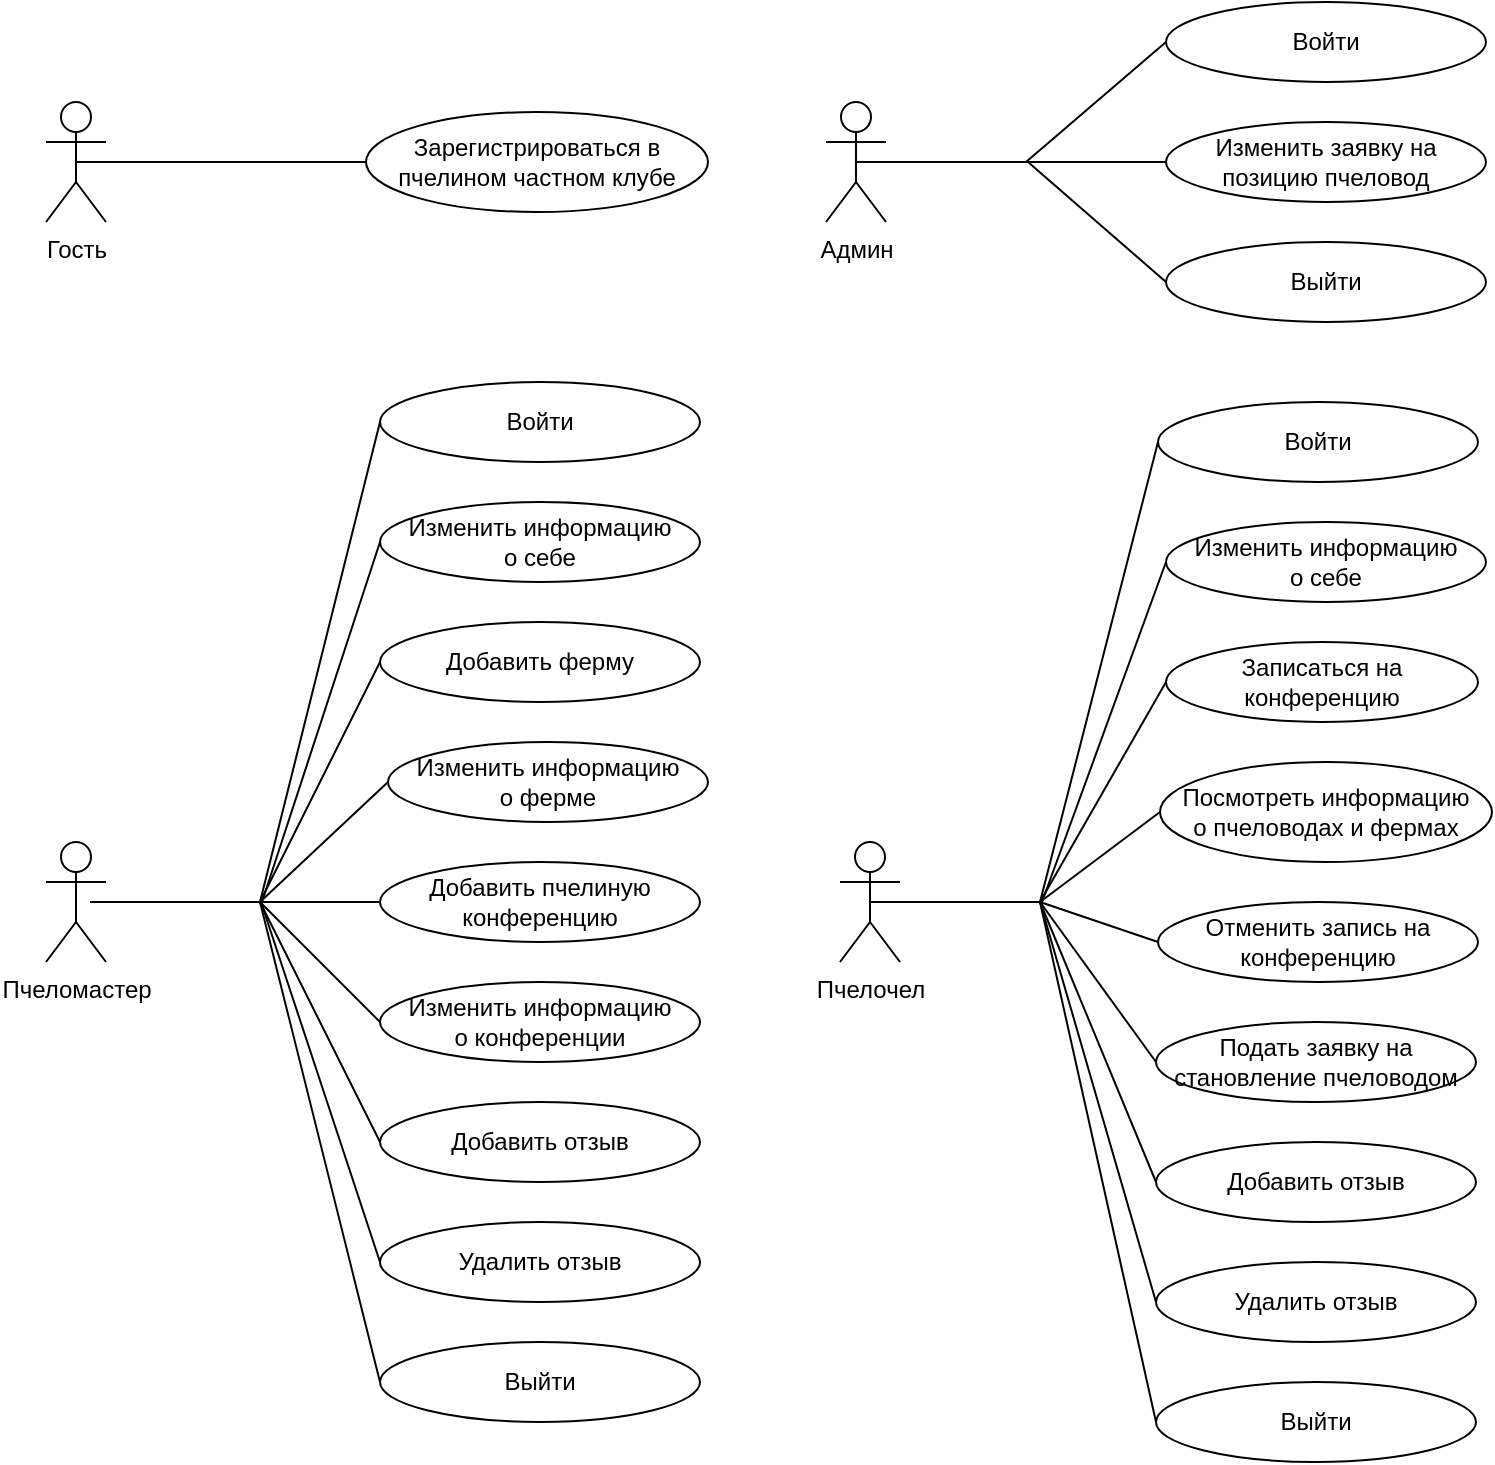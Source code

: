 <mxfile version="22.0.0" type="device" pages="4">
  <diagram name="use-case" id="0sMfvQkDQdFEfi0Hc8f-">
    <mxGraphModel dx="954" dy="642" grid="1" gridSize="10" guides="1" tooltips="1" connect="1" arrows="1" fold="1" page="1" pageScale="1" pageWidth="827" pageHeight="1169" math="0" shadow="0">
      <root>
        <mxCell id="0" />
        <mxCell id="1" parent="0" />
        <mxCell id="N5MuBu32AtULMTbHzxqH-1" value="Гость" style="shape=umlActor;verticalLabelPosition=bottom;verticalAlign=top;html=1;outlineConnect=0;" parent="1" vertex="1">
          <mxGeometry x="49" y="60" width="30" height="60" as="geometry" />
        </mxCell>
        <mxCell id="N5MuBu32AtULMTbHzxqH-8" value="Зарегистрироваться в пчелином частном клубе" style="ellipse;whiteSpace=wrap;html=1;align=center;" parent="1" vertex="1">
          <mxGeometry x="209" y="65" width="171" height="50" as="geometry" />
        </mxCell>
        <mxCell id="N5MuBu32AtULMTbHzxqH-12" value="" style="endArrow=none;html=1;rounded=0;entryX=0;entryY=0.5;entryDx=0;entryDy=0;" parent="1" target="N5MuBu32AtULMTbHzxqH-8" edge="1">
          <mxGeometry width="50" height="50" relative="1" as="geometry">
            <mxPoint x="139" y="90" as="sourcePoint" />
            <mxPoint x="209" y="90" as="targetPoint" />
            <Array as="points">
              <mxPoint x="149" y="90" />
            </Array>
          </mxGeometry>
        </mxCell>
        <mxCell id="N5MuBu32AtULMTbHzxqH-15" value="" style="endArrow=none;html=1;rounded=0;exitX=0.5;exitY=0.5;exitDx=0;exitDy=0;exitPerimeter=0;" parent="1" source="N5MuBu32AtULMTbHzxqH-1" edge="1">
          <mxGeometry width="50" height="50" relative="1" as="geometry">
            <mxPoint x="319" y="220" as="sourcePoint" />
            <mxPoint x="139" y="90" as="targetPoint" />
          </mxGeometry>
        </mxCell>
        <mxCell id="N5MuBu32AtULMTbHzxqH-16" value="Пчеломастер" style="shape=umlActor;verticalLabelPosition=bottom;verticalAlign=top;html=1;outlineConnect=0;" parent="1" vertex="1">
          <mxGeometry x="49" y="430" width="30" height="60" as="geometry" />
        </mxCell>
        <mxCell id="N5MuBu32AtULMTbHzxqH-17" value="Войти" style="ellipse;whiteSpace=wrap;html=1;align=center;" parent="1" vertex="1">
          <mxGeometry x="216" y="200" width="160" height="40" as="geometry" />
        </mxCell>
        <mxCell id="N5MuBu32AtULMTbHzxqH-18" value="" style="endArrow=none;html=1;rounded=0;entryX=0;entryY=0.5;entryDx=0;entryDy=0;" parent="1" target="N5MuBu32AtULMTbHzxqH-17" edge="1">
          <mxGeometry width="50" height="50" relative="1" as="geometry">
            <mxPoint x="146" y="460" as="sourcePoint" />
            <mxPoint x="196" y="400" as="targetPoint" />
            <Array as="points">
              <mxPoint x="156" y="460" />
            </Array>
          </mxGeometry>
        </mxCell>
        <mxCell id="N5MuBu32AtULMTbHzxqH-19" value="" style="endArrow=none;html=1;rounded=0;exitX=0.5;exitY=0.5;exitDx=0;exitDy=0;exitPerimeter=0;" parent="1" edge="1">
          <mxGeometry width="50" height="50" relative="1" as="geometry">
            <mxPoint x="71" y="460" as="sourcePoint" />
            <mxPoint x="146" y="460" as="targetPoint" />
          </mxGeometry>
        </mxCell>
        <mxCell id="N5MuBu32AtULMTbHzxqH-20" value="Добавить ферму" style="ellipse;whiteSpace=wrap;html=1;align=center;" parent="1" vertex="1">
          <mxGeometry x="216" y="320" width="160" height="40" as="geometry" />
        </mxCell>
        <mxCell id="N5MuBu32AtULMTbHzxqH-21" value="Изменить информацию&lt;br&gt;о ферме" style="ellipse;whiteSpace=wrap;html=1;align=center;" parent="1" vertex="1">
          <mxGeometry x="220" y="380" width="160" height="40" as="geometry" />
        </mxCell>
        <mxCell id="N5MuBu32AtULMTbHzxqH-22" value="Добавить пчелиную конференцию" style="ellipse;whiteSpace=wrap;html=1;align=center;" parent="1" vertex="1">
          <mxGeometry x="216" y="440" width="160" height="40" as="geometry" />
        </mxCell>
        <mxCell id="N5MuBu32AtULMTbHzxqH-27" value="" style="endArrow=none;html=1;rounded=0;entryX=0;entryY=0.5;entryDx=0;entryDy=0;" parent="1" target="N5MuBu32AtULMTbHzxqH-20" edge="1">
          <mxGeometry width="50" height="50" relative="1" as="geometry">
            <mxPoint x="156" y="460" as="sourcePoint" />
            <mxPoint x="216" y="550" as="targetPoint" />
          </mxGeometry>
        </mxCell>
        <mxCell id="N5MuBu32AtULMTbHzxqH-28" value="" style="endArrow=none;html=1;rounded=0;exitX=0;exitY=0.5;exitDx=0;exitDy=0;" parent="1" source="N5MuBu32AtULMTbHzxqH-21" edge="1">
          <mxGeometry width="50" height="50" relative="1" as="geometry">
            <mxPoint x="326" y="430" as="sourcePoint" />
            <mxPoint x="156" y="460" as="targetPoint" />
          </mxGeometry>
        </mxCell>
        <mxCell id="N5MuBu32AtULMTbHzxqH-29" value="" style="endArrow=none;html=1;rounded=0;exitX=0;exitY=0.5;exitDx=0;exitDy=0;" parent="1" source="N5MuBu32AtULMTbHzxqH-22" edge="1">
          <mxGeometry width="50" height="50" relative="1" as="geometry">
            <mxPoint x="126" y="530" as="sourcePoint" />
            <mxPoint x="156" y="460" as="targetPoint" />
          </mxGeometry>
        </mxCell>
        <mxCell id="N5MuBu32AtULMTbHzxqH-54" value="Изменить информацию &lt;br&gt;о конференции" style="ellipse;whiteSpace=wrap;html=1;align=center;" parent="1" vertex="1">
          <mxGeometry x="216" y="500" width="160" height="40" as="geometry" />
        </mxCell>
        <mxCell id="N5MuBu32AtULMTbHzxqH-55" value="" style="endArrow=none;html=1;rounded=0;exitX=0;exitY=0.5;exitDx=0;exitDy=0;" parent="1" source="N5MuBu32AtULMTbHzxqH-54" edge="1">
          <mxGeometry width="50" height="50" relative="1" as="geometry">
            <mxPoint x="136" y="580" as="sourcePoint" />
            <mxPoint x="156" y="460" as="targetPoint" />
          </mxGeometry>
        </mxCell>
        <mxCell id="N5MuBu32AtULMTbHzxqH-56" value="Выйти" style="ellipse;whiteSpace=wrap;html=1;align=center;" parent="1" vertex="1">
          <mxGeometry x="216" y="680" width="160" height="40" as="geometry" />
        </mxCell>
        <mxCell id="N5MuBu32AtULMTbHzxqH-57" value="" style="endArrow=none;html=1;rounded=0;exitX=0;exitY=0.5;exitDx=0;exitDy=0;" parent="1" source="N5MuBu32AtULMTbHzxqH-56" edge="1">
          <mxGeometry width="50" height="50" relative="1" as="geometry">
            <mxPoint x="106" y="610" as="sourcePoint" />
            <mxPoint x="156" y="460" as="targetPoint" />
          </mxGeometry>
        </mxCell>
        <mxCell id="NGJ-X9UAUFmYVzvoETer-1" value="Админ" style="shape=umlActor;verticalLabelPosition=bottom;verticalAlign=top;html=1;outlineConnect=0;" parent="1" vertex="1">
          <mxGeometry x="439" y="60" width="30" height="60" as="geometry" />
        </mxCell>
        <mxCell id="NGJ-X9UAUFmYVzvoETer-2" value="Войти" style="ellipse;whiteSpace=wrap;html=1;align=center;" parent="1" vertex="1">
          <mxGeometry x="609" y="10" width="160" height="40" as="geometry" />
        </mxCell>
        <mxCell id="NGJ-X9UAUFmYVzvoETer-3" value="" style="endArrow=none;html=1;rounded=0;entryX=0;entryY=0.5;entryDx=0;entryDy=0;" parent="1" target="NGJ-X9UAUFmYVzvoETer-2" edge="1">
          <mxGeometry width="50" height="50" relative="1" as="geometry">
            <mxPoint x="529" y="90" as="sourcePoint" />
            <mxPoint x="599" y="90" as="targetPoint" />
            <Array as="points">
              <mxPoint x="539" y="90" />
            </Array>
          </mxGeometry>
        </mxCell>
        <mxCell id="NGJ-X9UAUFmYVzvoETer-4" value="" style="endArrow=none;html=1;rounded=0;exitX=0.5;exitY=0.5;exitDx=0;exitDy=0;exitPerimeter=0;" parent="1" source="NGJ-X9UAUFmYVzvoETer-1" edge="1">
          <mxGeometry width="50" height="50" relative="1" as="geometry">
            <mxPoint x="709" y="220" as="sourcePoint" />
            <mxPoint x="529" y="90" as="targetPoint" />
          </mxGeometry>
        </mxCell>
        <mxCell id="NGJ-X9UAUFmYVzvoETer-5" value="Изменить заявку на позицию пчеловод" style="ellipse;whiteSpace=wrap;html=1;align=center;" parent="1" vertex="1">
          <mxGeometry x="609" y="70" width="160" height="40" as="geometry" />
        </mxCell>
        <mxCell id="NGJ-X9UAUFmYVzvoETer-6" value="" style="endArrow=none;html=1;rounded=0;exitX=0;exitY=0.5;exitDx=0;exitDy=0;" parent="1" source="NGJ-X9UAUFmYVzvoETer-5" edge="1">
          <mxGeometry width="50" height="50" relative="1" as="geometry">
            <mxPoint x="509" y="160" as="sourcePoint" />
            <mxPoint x="539" y="90" as="targetPoint" />
          </mxGeometry>
        </mxCell>
        <mxCell id="z5t7ElQndlXMvZGGppdr-17" value="Изменить информацию &lt;br&gt;о себе" style="ellipse;whiteSpace=wrap;html=1;align=center;" parent="1" vertex="1">
          <mxGeometry x="216" y="260" width="160" height="40" as="geometry" />
        </mxCell>
        <mxCell id="z5t7ElQndlXMvZGGppdr-18" value="" style="endArrow=none;html=1;rounded=0;entryX=0;entryY=0.5;entryDx=0;entryDy=0;" parent="1" target="z5t7ElQndlXMvZGGppdr-17" edge="1">
          <mxGeometry width="50" height="50" relative="1" as="geometry">
            <mxPoint x="157" y="460" as="sourcePoint" />
            <mxPoint x="207" y="410" as="targetPoint" />
          </mxGeometry>
        </mxCell>
        <mxCell id="z5t7ElQndlXMvZGGppdr-19" value="Пчелочел" style="shape=umlActor;verticalLabelPosition=bottom;verticalAlign=top;html=1;outlineConnect=0;" parent="1" vertex="1">
          <mxGeometry x="446" y="430" width="30" height="60" as="geometry" />
        </mxCell>
        <mxCell id="z5t7ElQndlXMvZGGppdr-20" value="Войти" style="ellipse;whiteSpace=wrap;html=1;align=center;" parent="1" vertex="1">
          <mxGeometry x="605" y="210" width="160" height="40" as="geometry" />
        </mxCell>
        <mxCell id="z5t7ElQndlXMvZGGppdr-21" value="" style="endArrow=none;html=1;rounded=0;entryX=0;entryY=0.5;entryDx=0;entryDy=0;" parent="1" target="z5t7ElQndlXMvZGGppdr-20" edge="1">
          <mxGeometry width="50" height="50" relative="1" as="geometry">
            <mxPoint x="536" y="460" as="sourcePoint" />
            <mxPoint x="586" y="400" as="targetPoint" />
            <Array as="points">
              <mxPoint x="546" y="460" />
            </Array>
          </mxGeometry>
        </mxCell>
        <mxCell id="z5t7ElQndlXMvZGGppdr-22" value="" style="endArrow=none;html=1;rounded=0;exitX=0.5;exitY=0.5;exitDx=0;exitDy=0;exitPerimeter=0;" parent="1" source="z5t7ElQndlXMvZGGppdr-19" edge="1">
          <mxGeometry width="50" height="50" relative="1" as="geometry">
            <mxPoint x="716" y="590" as="sourcePoint" />
            <mxPoint x="536" y="460" as="targetPoint" />
          </mxGeometry>
        </mxCell>
        <mxCell id="z5t7ElQndlXMvZGGppdr-23" value="Записаться на конференцию" style="ellipse;whiteSpace=wrap;html=1;align=center;" parent="1" vertex="1">
          <mxGeometry x="609" y="330" width="156" height="40" as="geometry" />
        </mxCell>
        <mxCell id="z5t7ElQndlXMvZGGppdr-24" value="Отменить запись на конференцию" style="ellipse;whiteSpace=wrap;html=1;align=center;" parent="1" vertex="1">
          <mxGeometry x="605" y="460" width="160" height="40" as="geometry" />
        </mxCell>
        <mxCell id="z5t7ElQndlXMvZGGppdr-26" value="" style="endArrow=none;html=1;rounded=0;entryX=0;entryY=0.5;entryDx=0;entryDy=0;" parent="1" target="z5t7ElQndlXMvZGGppdr-23" edge="1">
          <mxGeometry width="50" height="50" relative="1" as="geometry">
            <mxPoint x="546" y="460" as="sourcePoint" />
            <mxPoint x="606" y="550" as="targetPoint" />
          </mxGeometry>
        </mxCell>
        <mxCell id="z5t7ElQndlXMvZGGppdr-27" value="" style="endArrow=none;html=1;rounded=0;exitX=0;exitY=0.5;exitDx=0;exitDy=0;" parent="1" source="z5t7ElQndlXMvZGGppdr-24" edge="1">
          <mxGeometry width="50" height="50" relative="1" as="geometry">
            <mxPoint x="716" y="430" as="sourcePoint" />
            <mxPoint x="546" y="460" as="targetPoint" />
          </mxGeometry>
        </mxCell>
        <mxCell id="z5t7ElQndlXMvZGGppdr-29" value="Подать заявку на становление пчеловодом" style="ellipse;whiteSpace=wrap;html=1;align=center;" parent="1" vertex="1">
          <mxGeometry x="604" y="520" width="160" height="40" as="geometry" />
        </mxCell>
        <mxCell id="z5t7ElQndlXMvZGGppdr-30" value="" style="endArrow=none;html=1;rounded=0;exitX=0;exitY=0.5;exitDx=0;exitDy=0;" parent="1" source="z5t7ElQndlXMvZGGppdr-29" edge="1">
          <mxGeometry width="50" height="50" relative="1" as="geometry">
            <mxPoint x="526" y="580" as="sourcePoint" />
            <mxPoint x="546" y="460" as="targetPoint" />
          </mxGeometry>
        </mxCell>
        <mxCell id="z5t7ElQndlXMvZGGppdr-31" value="Выйти" style="ellipse;whiteSpace=wrap;html=1;align=center;" parent="1" vertex="1">
          <mxGeometry x="604" y="700" width="160" height="40" as="geometry" />
        </mxCell>
        <mxCell id="z5t7ElQndlXMvZGGppdr-32" value="" style="endArrow=none;html=1;rounded=0;exitX=0;exitY=0.5;exitDx=0;exitDy=0;" parent="1" source="z5t7ElQndlXMvZGGppdr-31" edge="1">
          <mxGeometry width="50" height="50" relative="1" as="geometry">
            <mxPoint x="496" y="610" as="sourcePoint" />
            <mxPoint x="546" y="460" as="targetPoint" />
          </mxGeometry>
        </mxCell>
        <mxCell id="z5t7ElQndlXMvZGGppdr-33" value="Изменить информацию &lt;br&gt;о себе" style="ellipse;whiteSpace=wrap;html=1;align=center;" parent="1" vertex="1">
          <mxGeometry x="609" y="270" width="160" height="40" as="geometry" />
        </mxCell>
        <mxCell id="z5t7ElQndlXMvZGGppdr-34" value="" style="endArrow=none;html=1;rounded=0;entryX=0;entryY=0.5;entryDx=0;entryDy=0;" parent="1" target="z5t7ElQndlXMvZGGppdr-33" edge="1">
          <mxGeometry width="50" height="50" relative="1" as="geometry">
            <mxPoint x="547" y="460" as="sourcePoint" />
            <mxPoint x="597" y="410" as="targetPoint" />
          </mxGeometry>
        </mxCell>
        <mxCell id="z5t7ElQndlXMvZGGppdr-35" value="Посмотреть информацию &lt;br&gt;о пчеловодах и фермах" style="ellipse;whiteSpace=wrap;html=1;align=center;" parent="1" vertex="1">
          <mxGeometry x="606" y="390" width="166" height="50" as="geometry" />
        </mxCell>
        <mxCell id="z5t7ElQndlXMvZGGppdr-37" value="Выйти" style="ellipse;whiteSpace=wrap;html=1;align=center;" parent="1" vertex="1">
          <mxGeometry x="609" y="130" width="160" height="40" as="geometry" />
        </mxCell>
        <mxCell id="z5t7ElQndlXMvZGGppdr-38" value="" style="endArrow=none;html=1;rounded=0;exitX=0;exitY=0.5;exitDx=0;exitDy=0;" parent="1" source="z5t7ElQndlXMvZGGppdr-37" edge="1">
          <mxGeometry width="50" height="50" relative="1" as="geometry">
            <mxPoint x="540" y="150" as="sourcePoint" />
            <mxPoint x="540" y="90" as="targetPoint" />
          </mxGeometry>
        </mxCell>
        <mxCell id="iXHEPrRDQGtTGExYrgMQ-2" value="Добавить отзыв" style="ellipse;whiteSpace=wrap;html=1;align=center;" parent="1" vertex="1">
          <mxGeometry x="216" y="560" width="160" height="40" as="geometry" />
        </mxCell>
        <mxCell id="iXHEPrRDQGtTGExYrgMQ-4" value="" style="endArrow=none;html=1;rounded=0;exitX=0;exitY=0.5;exitDx=0;exitDy=0;" parent="1" source="iXHEPrRDQGtTGExYrgMQ-2" edge="1">
          <mxGeometry width="50" height="50" relative="1" as="geometry">
            <mxPoint x="216" y="700" as="sourcePoint" />
            <mxPoint x="156" y="460" as="targetPoint" />
          </mxGeometry>
        </mxCell>
        <mxCell id="iXHEPrRDQGtTGExYrgMQ-5" value="Удалить отзыв" style="ellipse;whiteSpace=wrap;html=1;align=center;" parent="1" vertex="1">
          <mxGeometry x="216" y="620" width="160" height="40" as="geometry" />
        </mxCell>
        <mxCell id="iXHEPrRDQGtTGExYrgMQ-7" value="" style="endArrow=none;html=1;rounded=0;exitX=0;exitY=0.5;exitDx=0;exitDy=0;" parent="1" source="iXHEPrRDQGtTGExYrgMQ-5" edge="1">
          <mxGeometry width="50" height="50" relative="1" as="geometry">
            <mxPoint x="214" y="670" as="sourcePoint" />
            <mxPoint x="156.5" y="460" as="targetPoint" />
          </mxGeometry>
        </mxCell>
        <mxCell id="iXHEPrRDQGtTGExYrgMQ-9" value="Добавить отзыв" style="ellipse;whiteSpace=wrap;html=1;align=center;" parent="1" vertex="1">
          <mxGeometry x="604" y="580" width="160" height="40" as="geometry" />
        </mxCell>
        <mxCell id="iXHEPrRDQGtTGExYrgMQ-10" value="Удалить отзыв" style="ellipse;whiteSpace=wrap;html=1;align=center;" parent="1" vertex="1">
          <mxGeometry x="604" y="640" width="160" height="40" as="geometry" />
        </mxCell>
        <mxCell id="iXHEPrRDQGtTGExYrgMQ-11" value="" style="endArrow=none;html=1;rounded=0;exitX=0;exitY=0.5;exitDx=0;exitDy=0;" parent="1" source="iXHEPrRDQGtTGExYrgMQ-10" edge="1">
          <mxGeometry width="50" height="50" relative="1" as="geometry">
            <mxPoint x="604" y="730" as="sourcePoint" />
            <mxPoint x="546" y="460" as="targetPoint" />
          </mxGeometry>
        </mxCell>
        <mxCell id="iXHEPrRDQGtTGExYrgMQ-14" value="" style="endArrow=none;html=1;rounded=0;exitX=0;exitY=0.5;exitDx=0;exitDy=0;" parent="1" source="iXHEPrRDQGtTGExYrgMQ-9" edge="1">
          <mxGeometry width="50" height="50" relative="1" as="geometry">
            <mxPoint x="604" y="670" as="sourcePoint" />
            <mxPoint x="546" y="460" as="targetPoint" />
          </mxGeometry>
        </mxCell>
        <mxCell id="iXHEPrRDQGtTGExYrgMQ-15" value="" style="endArrow=none;html=1;rounded=0;entryX=0;entryY=0.5;entryDx=0;entryDy=0;" parent="1" target="z5t7ElQndlXMvZGGppdr-35" edge="1">
          <mxGeometry width="50" height="50" relative="1" as="geometry">
            <mxPoint x="546" y="460" as="sourcePoint" />
            <mxPoint x="609" y="350" as="targetPoint" />
          </mxGeometry>
        </mxCell>
      </root>
    </mxGraphModel>
  </diagram>
  <diagram id="WB5xAqRYhYXds2ucsYhd" name="er">
    <mxGraphModel dx="1320" dy="1827" grid="1" gridSize="10" guides="1" tooltips="1" connect="1" arrows="1" fold="1" page="0" pageScale="1" pageWidth="827" pageHeight="1169" math="0" shadow="0">
      <root>
        <mxCell id="0" />
        <mxCell id="1" parent="0" />
        <mxCell id="8wtkXhw8Ic79JajqckU8-18" value="&lt;font style=&quot;font-size: 22px;&quot;&gt;1&lt;/font&gt;" style="edgeStyle=orthogonalEdgeStyle;rounded=0;orthogonalLoop=1;jettySize=auto;html=1;entryX=0;entryY=0.5;entryDx=0;entryDy=0;endArrow=none;endFill=0;" parent="1" source="CJ9Ub_rInk__yKXToWLS-1" target="8wtkXhw8Ic79JajqckU8-6" edge="1">
          <mxGeometry x="0.07" relative="1" as="geometry">
            <mxPoint as="offset" />
          </mxGeometry>
        </mxCell>
        <mxCell id="_y_A749mdQxlq7fdomQb-1" style="edgeStyle=orthogonalEdgeStyle;rounded=0;orthogonalLoop=1;jettySize=auto;html=1;entryX=1;entryY=0.5;entryDx=0;entryDy=0;" parent="1" source="CJ9Ub_rInk__yKXToWLS-1" target="CJ9Ub_rInk__yKXToWLS-7" edge="1">
          <mxGeometry relative="1" as="geometry" />
        </mxCell>
        <mxCell id="XTgVEYTsLYRJ7j3nCZdf-5" style="edgeStyle=orthogonalEdgeStyle;rounded=0;orthogonalLoop=1;jettySize=auto;html=1;entryX=0.5;entryY=0;entryDx=0;entryDy=0;endArrow=none;endFill=0;" parent="1" source="CJ9Ub_rInk__yKXToWLS-1" target="XTgVEYTsLYRJ7j3nCZdf-1" edge="1">
          <mxGeometry relative="1" as="geometry">
            <Array as="points">
              <mxPoint x="1400" y="481" />
              <mxPoint x="1400" y="565" />
              <mxPoint x="1456" y="565" />
              <mxPoint x="1456" y="620" />
              <mxPoint x="1517" y="620" />
            </Array>
          </mxGeometry>
        </mxCell>
        <mxCell id="XTgVEYTsLYRJ7j3nCZdf-8" value="&lt;font style=&quot;font-size: 22px;&quot;&gt;1&lt;/font&gt;" style="edgeLabel;html=1;align=center;verticalAlign=middle;resizable=0;points=[];" parent="XTgVEYTsLYRJ7j3nCZdf-5" vertex="1" connectable="0">
          <mxGeometry x="0.261" y="3" relative="1" as="geometry">
            <mxPoint x="-29" y="-24" as="offset" />
          </mxGeometry>
        </mxCell>
        <mxCell id="XTgVEYTsLYRJ7j3nCZdf-11" style="edgeStyle=orthogonalEdgeStyle;rounded=0;orthogonalLoop=1;jettySize=auto;html=1;entryX=1;entryY=0.5;entryDx=0;entryDy=0;" parent="1" source="CJ9Ub_rInk__yKXToWLS-1" target="CJ9Ub_rInk__yKXToWLS-8" edge="1">
          <mxGeometry relative="1" as="geometry" />
        </mxCell>
        <mxCell id="XTgVEYTsLYRJ7j3nCZdf-12" style="edgeStyle=orthogonalEdgeStyle;rounded=0;orthogonalLoop=1;jettySize=auto;html=1;entryX=1;entryY=0.5;entryDx=0;entryDy=0;" parent="1" source="CJ9Ub_rInk__yKXToWLS-1" target="CJ9Ub_rInk__yKXToWLS-9" edge="1">
          <mxGeometry relative="1" as="geometry" />
        </mxCell>
        <mxCell id="XTgVEYTsLYRJ7j3nCZdf-13" style="edgeStyle=orthogonalEdgeStyle;rounded=0;orthogonalLoop=1;jettySize=auto;html=1;entryX=1;entryY=0.5;entryDx=0;entryDy=0;" parent="1" source="CJ9Ub_rInk__yKXToWLS-1" target="CJ9Ub_rInk__yKXToWLS-10" edge="1">
          <mxGeometry relative="1" as="geometry" />
        </mxCell>
        <mxCell id="XTgVEYTsLYRJ7j3nCZdf-14" style="edgeStyle=orthogonalEdgeStyle;rounded=0;orthogonalLoop=1;jettySize=auto;html=1;entryX=1;entryY=0.5;entryDx=0;entryDy=0;" parent="1" source="CJ9Ub_rInk__yKXToWLS-1" target="CJ9Ub_rInk__yKXToWLS-11" edge="1">
          <mxGeometry relative="1" as="geometry" />
        </mxCell>
        <mxCell id="XTgVEYTsLYRJ7j3nCZdf-15" style="edgeStyle=orthogonalEdgeStyle;rounded=0;orthogonalLoop=1;jettySize=auto;html=1;entryX=1;entryY=0.5;entryDx=0;entryDy=0;" parent="1" source="CJ9Ub_rInk__yKXToWLS-1" target="CJ9Ub_rInk__yKXToWLS-12" edge="1">
          <mxGeometry relative="1" as="geometry" />
        </mxCell>
        <mxCell id="XTgVEYTsLYRJ7j3nCZdf-18" style="edgeStyle=orthogonalEdgeStyle;rounded=0;orthogonalLoop=1;jettySize=auto;html=1;entryX=1;entryY=0.5;entryDx=0;entryDy=0;" parent="1" source="CJ9Ub_rInk__yKXToWLS-1" target="XTgVEYTsLYRJ7j3nCZdf-17" edge="1">
          <mxGeometry relative="1" as="geometry" />
        </mxCell>
        <mxCell id="DcCs8MnQj7jHkCLB92cU-3" style="edgeStyle=orthogonalEdgeStyle;rounded=0;orthogonalLoop=1;jettySize=auto;html=1;entryX=1;entryY=0.5;entryDx=0;entryDy=0;" parent="1" source="CJ9Ub_rInk__yKXToWLS-1" target="DcCs8MnQj7jHkCLB92cU-2" edge="1">
          <mxGeometry relative="1" as="geometry" />
        </mxCell>
        <mxCell id="CJ9Ub_rInk__yKXToWLS-1" value="Пользователь" style="rounded=0;whiteSpace=wrap;html=1;fontSize=14;" parent="1" vertex="1">
          <mxGeometry x="1221" y="451.5" width="140" height="58" as="geometry" />
        </mxCell>
        <mxCell id="CJ9Ub_rInk__yKXToWLS-2" value="id" style="ellipse;whiteSpace=wrap;html=1;fontSize=14;" parent="1" vertex="1">
          <mxGeometry x="1121" y="542" width="100" height="50" as="geometry" />
        </mxCell>
        <mxCell id="CJ9Ub_rInk__yKXToWLS-3" value="кличка" style="ellipse;whiteSpace=wrap;html=1;fontSize=14;" parent="1" vertex="1">
          <mxGeometry x="1121" y="612" width="100" height="50" as="geometry" />
        </mxCell>
        <mxCell id="CJ9Ub_rInk__yKXToWLS-4" value="вид" style="ellipse;whiteSpace=wrap;html=1;fontSize=14;" parent="1" vertex="1">
          <mxGeometry x="1121" y="682" width="100" height="50" as="geometry" />
        </mxCell>
        <mxCell id="CJ9Ub_rInk__yKXToWLS-5" value="возраст" style="ellipse;whiteSpace=wrap;html=1;fontSize=14;" parent="1" vertex="1">
          <mxGeometry x="1121" y="752" width="100" height="50" as="geometry" />
        </mxCell>
        <mxCell id="CJ9Ub_rInk__yKXToWLS-6" value="уровень здоровья" style="ellipse;whiteSpace=wrap;html=1;fontSize=14;" parent="1" vertex="1">
          <mxGeometry x="1121" y="893.13" width="100" height="50" as="geometry" />
        </mxCell>
        <mxCell id="CJ9Ub_rInk__yKXToWLS-7" value="id" style="ellipse;whiteSpace=wrap;html=1;fontSize=14;" parent="1" vertex="1">
          <mxGeometry x="1121" y="542" width="100" height="50" as="geometry" />
        </mxCell>
        <mxCell id="CJ9Ub_rInk__yKXToWLS-8" value="логин" style="ellipse;whiteSpace=wrap;html=1;fontSize=14;" parent="1" vertex="1">
          <mxGeometry x="1121" y="612" width="100" height="50" as="geometry" />
        </mxCell>
        <mxCell id="CJ9Ub_rInk__yKXToWLS-9" value="пароль" style="ellipse;whiteSpace=wrap;html=1;fontSize=14;" parent="1" vertex="1">
          <mxGeometry x="1121" y="682" width="100" height="50" as="geometry" />
        </mxCell>
        <mxCell id="CJ9Ub_rInk__yKXToWLS-10" value="имя" style="ellipse;whiteSpace=wrap;html=1;fontSize=14;" parent="1" vertex="1">
          <mxGeometry x="1121" y="752" width="100" height="50" as="geometry" />
        </mxCell>
        <mxCell id="CJ9Ub_rInk__yKXToWLS-11" value="контакты" style="ellipse;whiteSpace=wrap;html=1;fontSize=14;" parent="1" vertex="1">
          <mxGeometry x="1121" y="893.13" width="100" height="50" as="geometry" />
        </mxCell>
        <mxCell id="CJ9Ub_rInk__yKXToWLS-12" value="роль" style="ellipse;whiteSpace=wrap;html=1;fontSize=14;" parent="1" vertex="1">
          <mxGeometry x="1121" y="1038" width="100" height="50" as="geometry" />
        </mxCell>
        <mxCell id="8wtkXhw8Ic79JajqckU8-21" style="edgeStyle=orthogonalEdgeStyle;rounded=0;orthogonalLoop=1;jettySize=auto;html=1;entryX=0;entryY=0.5;entryDx=0;entryDy=0;endArrow=none;endFill=0;" parent="1" source="CJ9Ub_rInk__yKXToWLS-13" target="8wtkXhw8Ic79JajqckU8-7" edge="1">
          <mxGeometry relative="1" as="geometry" />
        </mxCell>
        <mxCell id="8wtkXhw8Ic79JajqckU8-23" value="&lt;font style=&quot;font-size: 22px;&quot;&gt;n&lt;/font&gt;" style="edgeLabel;html=1;align=center;verticalAlign=middle;resizable=0;points=[];" parent="8wtkXhw8Ic79JajqckU8-21" vertex="1" connectable="0">
          <mxGeometry x="0.101" relative="1" as="geometry">
            <mxPoint as="offset" />
          </mxGeometry>
        </mxCell>
        <mxCell id="XTgVEYTsLYRJ7j3nCZdf-19" style="edgeStyle=orthogonalEdgeStyle;rounded=0;orthogonalLoop=1;jettySize=auto;html=1;entryX=1;entryY=0.5;entryDx=0;entryDy=0;" parent="1" source="CJ9Ub_rInk__yKXToWLS-13" target="CJ9Ub_rInk__yKXToWLS-19" edge="1">
          <mxGeometry relative="1" as="geometry" />
        </mxCell>
        <mxCell id="XTgVEYTsLYRJ7j3nCZdf-20" style="edgeStyle=orthogonalEdgeStyle;rounded=0;orthogonalLoop=1;jettySize=auto;html=1;entryX=1;entryY=0.5;entryDx=0;entryDy=0;" parent="1" source="CJ9Ub_rInk__yKXToWLS-13" target="CJ9Ub_rInk__yKXToWLS-20" edge="1">
          <mxGeometry relative="1" as="geometry" />
        </mxCell>
        <mxCell id="XTgVEYTsLYRJ7j3nCZdf-21" style="edgeStyle=orthogonalEdgeStyle;rounded=0;orthogonalLoop=1;jettySize=auto;html=1;entryX=1;entryY=0.5;entryDx=0;entryDy=0;" parent="1" source="CJ9Ub_rInk__yKXToWLS-13" target="CJ9Ub_rInk__yKXToWLS-21" edge="1">
          <mxGeometry relative="1" as="geometry" />
        </mxCell>
        <mxCell id="XTgVEYTsLYRJ7j3nCZdf-22" style="edgeStyle=orthogonalEdgeStyle;rounded=0;orthogonalLoop=1;jettySize=auto;html=1;entryX=1;entryY=0.5;entryDx=0;entryDy=0;" parent="1" source="CJ9Ub_rInk__yKXToWLS-13" target="CJ9Ub_rInk__yKXToWLS-17" edge="1">
          <mxGeometry relative="1" as="geometry" />
        </mxCell>
        <mxCell id="CJ9Ub_rInk__yKXToWLS-13" value="Ферма" style="rounded=0;whiteSpace=wrap;html=1;fontSize=14;" parent="1" vertex="1">
          <mxGeometry x="1830" y="451.5" width="140" height="58" as="geometry" />
        </mxCell>
        <mxCell id="CJ9Ub_rInk__yKXToWLS-14" value="id" style="ellipse;whiteSpace=wrap;html=1;fontSize=14;" parent="1" vertex="1">
          <mxGeometry x="1730" y="549.25" width="100" height="50" as="geometry" />
        </mxCell>
        <mxCell id="CJ9Ub_rInk__yKXToWLS-15" value="кличка" style="ellipse;whiteSpace=wrap;html=1;fontSize=14;" parent="1" vertex="1">
          <mxGeometry x="1730" y="619.25" width="100" height="50" as="geometry" />
        </mxCell>
        <mxCell id="CJ9Ub_rInk__yKXToWLS-16" value="вид" style="ellipse;whiteSpace=wrap;html=1;fontSize=14;" parent="1" vertex="1">
          <mxGeometry x="1730" y="689.25" width="100" height="50" as="geometry" />
        </mxCell>
        <mxCell id="CJ9Ub_rInk__yKXToWLS-17" value="адрес" style="ellipse;whiteSpace=wrap;html=1;fontSize=14;" parent="1" vertex="1">
          <mxGeometry x="1730" y="759.25" width="100" height="50" as="geometry" />
        </mxCell>
        <mxCell id="CJ9Ub_rInk__yKXToWLS-19" value="id" style="ellipse;whiteSpace=wrap;html=1;fontSize=14;" parent="1" vertex="1">
          <mxGeometry x="1730" y="549.25" width="100" height="50" as="geometry" />
        </mxCell>
        <mxCell id="CJ9Ub_rInk__yKXToWLS-20" value="название" style="ellipse;whiteSpace=wrap;html=1;fontSize=14;" parent="1" vertex="1">
          <mxGeometry x="1730" y="619.25" width="100" height="50" as="geometry" />
        </mxCell>
        <mxCell id="CJ9Ub_rInk__yKXToWLS-21" value="описание" style="ellipse;whiteSpace=wrap;html=1;fontSize=14;" parent="1" vertex="1">
          <mxGeometry x="1730" y="689.25" width="100" height="50" as="geometry" />
        </mxCell>
        <mxCell id="XTgVEYTsLYRJ7j3nCZdf-24" style="edgeStyle=orthogonalEdgeStyle;rounded=0;orthogonalLoop=1;jettySize=auto;html=1;entryX=1;entryY=0.5;entryDx=0;entryDy=0;" parent="1" source="CJ9Ub_rInk__yKXToWLS-25" target="CJ9Ub_rInk__yKXToWLS-31" edge="1">
          <mxGeometry relative="1" as="geometry" />
        </mxCell>
        <mxCell id="XTgVEYTsLYRJ7j3nCZdf-25" style="edgeStyle=orthogonalEdgeStyle;rounded=0;orthogonalLoop=1;jettySize=auto;html=1;entryX=1;entryY=0.5;entryDx=0;entryDy=0;" parent="1" source="CJ9Ub_rInk__yKXToWLS-25" target="CJ9Ub_rInk__yKXToWLS-32" edge="1">
          <mxGeometry relative="1" as="geometry" />
        </mxCell>
        <mxCell id="XTgVEYTsLYRJ7j3nCZdf-27" style="edgeStyle=orthogonalEdgeStyle;rounded=0;orthogonalLoop=1;jettySize=auto;html=1;entryX=1;entryY=0.5;entryDx=0;entryDy=0;" parent="1" source="CJ9Ub_rInk__yKXToWLS-25" target="CJ9Ub_rInk__yKXToWLS-29" edge="1">
          <mxGeometry relative="1" as="geometry" />
        </mxCell>
        <mxCell id="CJ9Ub_rInk__yKXToWLS-25" value="Мед" style="rounded=0;whiteSpace=wrap;html=1;fontSize=14;" parent="1" vertex="1">
          <mxGeometry x="2125" y="638" width="140" height="58" as="geometry" />
        </mxCell>
        <mxCell id="CJ9Ub_rInk__yKXToWLS-26" value="id" style="ellipse;whiteSpace=wrap;html=1;fontSize=14;" parent="1" vertex="1">
          <mxGeometry x="2040" y="732" width="100" height="50" as="geometry" />
        </mxCell>
        <mxCell id="CJ9Ub_rInk__yKXToWLS-27" value="кличка" style="ellipse;whiteSpace=wrap;html=1;fontSize=14;" parent="1" vertex="1">
          <mxGeometry x="2040" y="802" width="100" height="50" as="geometry" />
        </mxCell>
        <mxCell id="CJ9Ub_rInk__yKXToWLS-29" value="особенности" style="ellipse;whiteSpace=wrap;html=1;fontSize=14;" parent="1" vertex="1">
          <mxGeometry x="2040" y="868.88" width="100" height="50" as="geometry" />
        </mxCell>
        <mxCell id="CJ9Ub_rInk__yKXToWLS-31" value="id" style="ellipse;whiteSpace=wrap;html=1;fontSize=14;" parent="1" vertex="1">
          <mxGeometry x="2040" y="732" width="100" height="50" as="geometry" />
        </mxCell>
        <mxCell id="CJ9Ub_rInk__yKXToWLS-32" value="название" style="ellipse;whiteSpace=wrap;html=1;fontSize=14;" parent="1" vertex="1">
          <mxGeometry x="2040" y="802" width="100" height="50" as="geometry" />
        </mxCell>
        <mxCell id="XTgVEYTsLYRJ7j3nCZdf-16" style="edgeStyle=orthogonalEdgeStyle;rounded=0;orthogonalLoop=1;jettySize=auto;html=1;entryX=1;entryY=0.5;entryDx=0;entryDy=0;" parent="1" source="CJ9Ub_rInk__yKXToWLS-36" target="CJ9Ub_rInk__yKXToWLS-42" edge="1">
          <mxGeometry relative="1" as="geometry" />
        </mxCell>
        <mxCell id="XTgVEYTsLYRJ7j3nCZdf-28" style="edgeStyle=orthogonalEdgeStyle;rounded=0;orthogonalLoop=1;jettySize=auto;html=1;entryX=1;entryY=0.5;entryDx=0;entryDy=0;" parent="1" source="CJ9Ub_rInk__yKXToWLS-36" target="CJ9Ub_rInk__yKXToWLS-43" edge="1">
          <mxGeometry relative="1" as="geometry" />
        </mxCell>
        <mxCell id="XTgVEYTsLYRJ7j3nCZdf-29" style="edgeStyle=orthogonalEdgeStyle;rounded=0;orthogonalLoop=1;jettySize=auto;html=1;entryX=1;entryY=0.5;entryDx=0;entryDy=0;" parent="1" source="CJ9Ub_rInk__yKXToWLS-36" target="CJ9Ub_rInk__yKXToWLS-52" edge="1">
          <mxGeometry relative="1" as="geometry" />
        </mxCell>
        <mxCell id="XTgVEYTsLYRJ7j3nCZdf-30" style="edgeStyle=orthogonalEdgeStyle;rounded=0;orthogonalLoop=1;jettySize=auto;html=1;entryX=1;entryY=0.5;entryDx=0;entryDy=0;" parent="1" source="CJ9Ub_rInk__yKXToWLS-36" target="CJ9Ub_rInk__yKXToWLS-44" edge="1">
          <mxGeometry relative="1" as="geometry" />
        </mxCell>
        <mxCell id="XTgVEYTsLYRJ7j3nCZdf-31" style="edgeStyle=orthogonalEdgeStyle;rounded=0;orthogonalLoop=1;jettySize=auto;html=1;entryX=1;entryY=0.5;entryDx=0;entryDy=0;" parent="1" source="CJ9Ub_rInk__yKXToWLS-36" target="CJ9Ub_rInk__yKXToWLS-49" edge="1">
          <mxGeometry relative="1" as="geometry" />
        </mxCell>
        <mxCell id="XTgVEYTsLYRJ7j3nCZdf-32" style="edgeStyle=orthogonalEdgeStyle;rounded=0;orthogonalLoop=1;jettySize=auto;html=1;entryX=1;entryY=0.5;entryDx=0;entryDy=0;" parent="1" source="CJ9Ub_rInk__yKXToWLS-36" target="CJ9Ub_rInk__yKXToWLS-46" edge="1">
          <mxGeometry relative="1" as="geometry" />
        </mxCell>
        <mxCell id="mNzgZ6Xu5cZxZPzxZzPq-1" style="edgeStyle=orthogonalEdgeStyle;rounded=0;orthogonalLoop=1;jettySize=auto;html=1;entryX=1;entryY=0.5;entryDx=0;entryDy=0;" edge="1" parent="1" source="CJ9Ub_rInk__yKXToWLS-36" target="GCmfhhIrj2j-xbwq2-mM-1">
          <mxGeometry relative="1" as="geometry" />
        </mxCell>
        <mxCell id="CJ9Ub_rInk__yKXToWLS-36" value="Конференция" style="rounded=0;whiteSpace=wrap;html=1;fontSize=14;" parent="1" vertex="1">
          <mxGeometry x="1530" y="-170" width="140" height="58" as="geometry" />
        </mxCell>
        <mxCell id="CJ9Ub_rInk__yKXToWLS-37" value="id" style="ellipse;whiteSpace=wrap;html=1;fontSize=14;" parent="1" vertex="1">
          <mxGeometry x="1430" y="-79.5" width="100" height="50" as="geometry" />
        </mxCell>
        <mxCell id="CJ9Ub_rInk__yKXToWLS-38" value="кличка" style="ellipse;whiteSpace=wrap;html=1;fontSize=14;" parent="1" vertex="1">
          <mxGeometry x="1430" y="-9.5" width="100" height="50" as="geometry" />
        </mxCell>
        <mxCell id="CJ9Ub_rInk__yKXToWLS-39" value="вид" style="ellipse;whiteSpace=wrap;html=1;fontSize=14;" parent="1" vertex="1">
          <mxGeometry x="1430" y="130" width="100" height="50" as="geometry" />
        </mxCell>
        <mxCell id="CJ9Ub_rInk__yKXToWLS-42" value="id" style="ellipse;whiteSpace=wrap;html=1;fontSize=14;" parent="1" vertex="1">
          <mxGeometry x="1430" y="-79.5" width="100" height="50" as="geometry" />
        </mxCell>
        <mxCell id="CJ9Ub_rInk__yKXToWLS-43" value="название" style="ellipse;whiteSpace=wrap;html=1;fontSize=14;" parent="1" vertex="1">
          <mxGeometry x="1430" y="-9.5" width="100" height="50" as="geometry" />
        </mxCell>
        <mxCell id="CJ9Ub_rInk__yKXToWLS-44" value="дата" style="ellipse;whiteSpace=wrap;html=1;fontSize=14;" parent="1" vertex="1">
          <mxGeometry x="1430" y="130" width="100" height="50" as="geometry" />
        </mxCell>
        <mxCell id="CJ9Ub_rInk__yKXToWLS-46" value="кол-во оставшихся&lt;br&gt;мест" style="ellipse;whiteSpace=wrap;html=1;fontSize=14;" parent="1" vertex="1">
          <mxGeometry x="1430" y="269.5" width="100" height="50" as="geometry" />
        </mxCell>
        <mxCell id="CJ9Ub_rInk__yKXToWLS-49" value="место" style="ellipse;whiteSpace=wrap;html=1;fontSize=14;" parent="1" vertex="1">
          <mxGeometry x="1430" y="201.5" width="100" height="50" as="geometry" />
        </mxCell>
        <mxCell id="CJ9Ub_rInk__yKXToWLS-52" value="описание" style="ellipse;whiteSpace=wrap;html=1;fontSize=14;" parent="1" vertex="1">
          <mxGeometry x="1430" y="62" width="100" height="50" as="geometry" />
        </mxCell>
        <mxCell id="XTgVEYTsLYRJ7j3nCZdf-33" style="edgeStyle=orthogonalEdgeStyle;rounded=0;orthogonalLoop=1;jettySize=auto;html=1;entryX=1;entryY=0.5;entryDx=0;entryDy=0;" parent="1" source="oSDISfQ0zQnCUEP9-Xx2-1" target="oSDISfQ0zQnCUEP9-Xx2-5" edge="1">
          <mxGeometry relative="1" as="geometry" />
        </mxCell>
        <mxCell id="XTgVEYTsLYRJ7j3nCZdf-35" style="edgeStyle=orthogonalEdgeStyle;rounded=0;orthogonalLoop=1;jettySize=auto;html=1;entryX=1;entryY=0.5;entryDx=0;entryDy=0;" parent="1" source="oSDISfQ0zQnCUEP9-Xx2-1" target="oSDISfQ0zQnCUEP9-Xx2-10" edge="1">
          <mxGeometry relative="1" as="geometry" />
        </mxCell>
        <mxCell id="XTgVEYTsLYRJ7j3nCZdf-36" style="edgeStyle=orthogonalEdgeStyle;rounded=0;orthogonalLoop=1;jettySize=auto;html=1;entryX=1;entryY=0.5;entryDx=0;entryDy=0;" parent="1" source="oSDISfQ0zQnCUEP9-Xx2-1" target="oSDISfQ0zQnCUEP9-Xx2-7" edge="1">
          <mxGeometry relative="1" as="geometry" />
        </mxCell>
        <mxCell id="XTgVEYTsLYRJ7j3nCZdf-37" style="edgeStyle=orthogonalEdgeStyle;rounded=0;orthogonalLoop=1;jettySize=auto;html=1;entryX=1;entryY=0.5;entryDx=0;entryDy=0;" parent="1" source="oSDISfQ0zQnCUEP9-Xx2-1" target="oSDISfQ0zQnCUEP9-Xx2-9" edge="1">
          <mxGeometry relative="1" as="geometry" />
        </mxCell>
        <mxCell id="oSDISfQ0zQnCUEP9-Xx2-1" value="Отзыв" style="rounded=0;whiteSpace=wrap;html=1;fontSize=14;" parent="1" vertex="1">
          <mxGeometry x="2050" y="-170" width="140" height="58" as="geometry" />
        </mxCell>
        <mxCell id="oSDISfQ0zQnCUEP9-Xx2-2" value="id" style="ellipse;whiteSpace=wrap;html=1;fontSize=14;" parent="1" vertex="1">
          <mxGeometry x="1950" y="-79.5" width="100" height="50" as="geometry" />
        </mxCell>
        <mxCell id="oSDISfQ0zQnCUEP9-Xx2-4" value="вид" style="ellipse;whiteSpace=wrap;html=1;fontSize=14;" parent="1" vertex="1">
          <mxGeometry x="1950" y="58.5" width="100" height="50" as="geometry" />
        </mxCell>
        <mxCell id="oSDISfQ0zQnCUEP9-Xx2-5" value="id" style="ellipse;whiteSpace=wrap;html=1;fontSize=14;" parent="1" vertex="1">
          <mxGeometry x="1950" y="-79.5" width="100" height="50" as="geometry" />
        </mxCell>
        <mxCell id="oSDISfQ0zQnCUEP9-Xx2-7" value="время" style="ellipse;whiteSpace=wrap;html=1;fontSize=14;" parent="1" vertex="1">
          <mxGeometry x="1950" y="58.5" width="100" height="50" as="geometry" />
        </mxCell>
        <mxCell id="oSDISfQ0zQnCUEP9-Xx2-9" value="текст" style="ellipse;whiteSpace=wrap;html=1;fontSize=14;" parent="1" vertex="1">
          <mxGeometry x="1950" y="130" width="100" height="50" as="geometry" />
        </mxCell>
        <mxCell id="oSDISfQ0zQnCUEP9-Xx2-10" value="автор" style="ellipse;whiteSpace=wrap;html=1;fontSize=14;" parent="1" vertex="1">
          <mxGeometry x="1950" y="-9.5" width="100" height="50" as="geometry" />
        </mxCell>
        <mxCell id="8wtkXhw8Ic79JajqckU8-4" style="edgeStyle=orthogonalEdgeStyle;rounded=0;orthogonalLoop=1;jettySize=auto;html=1;entryX=0.5;entryY=0;entryDx=0;entryDy=0;endArrow=none;endFill=0;" parent="1" source="8wtkXhw8Ic79JajqckU8-3" target="CJ9Ub_rInk__yKXToWLS-1" edge="1">
          <mxGeometry relative="1" as="geometry" />
        </mxCell>
        <mxCell id="8wtkXhw8Ic79JajqckU8-12" value="&lt;span style=&quot;font-size: 23px;&quot;&gt;n&lt;/span&gt;" style="edgeLabel;html=1;align=center;verticalAlign=middle;resizable=0;points=[];" parent="8wtkXhw8Ic79JajqckU8-4" vertex="1" connectable="0">
          <mxGeometry x="0.076" y="-2" relative="1" as="geometry">
            <mxPoint x="1" y="-21" as="offset" />
          </mxGeometry>
        </mxCell>
        <mxCell id="8wtkXhw8Ic79JajqckU8-5" value="&lt;font style=&quot;font-size: 23px;&quot;&gt;n&lt;/font&gt;" style="edgeStyle=orthogonalEdgeStyle;rounded=0;orthogonalLoop=1;jettySize=auto;html=1;entryX=0;entryY=0.5;entryDx=0;entryDy=0;endArrow=none;endFill=0;" parent="1" source="8wtkXhw8Ic79JajqckU8-3" target="CJ9Ub_rInk__yKXToWLS-36" edge="1">
          <mxGeometry x="0.005" relative="1" as="geometry">
            <mxPoint as="offset" />
          </mxGeometry>
        </mxCell>
        <mxCell id="8wtkXhw8Ic79JajqckU8-3" value="Является &lt;br&gt;участником/организатором" style="rhombus;whiteSpace=wrap;html=1;fontSize=14;" parent="1" vertex="1">
          <mxGeometry x="1149.5" y="-190.99" width="280.5" height="100" as="geometry" />
        </mxCell>
        <mxCell id="8wtkXhw8Ic79JajqckU8-19" value="&lt;font style=&quot;font-size: 22px;&quot;&gt;n&lt;/font&gt;" style="edgeStyle=orthogonalEdgeStyle;rounded=0;orthogonalLoop=1;jettySize=auto;html=1;entryX=0;entryY=0.5;entryDx=0;entryDy=0;endArrow=none;endFill=0;" parent="1" source="8wtkXhw8Ic79JajqckU8-6" target="CJ9Ub_rInk__yKXToWLS-13" edge="1">
          <mxGeometry relative="1" as="geometry" />
        </mxCell>
        <mxCell id="8wtkXhw8Ic79JajqckU8-6" value="Владеет" style="rhombus;whiteSpace=wrap;html=1;fontSize=14;" parent="1" vertex="1">
          <mxGeometry x="1490" y="441.25" width="230" height="78.5" as="geometry" />
        </mxCell>
        <mxCell id="8wtkXhw8Ic79JajqckU8-24" style="edgeStyle=orthogonalEdgeStyle;rounded=0;orthogonalLoop=1;jettySize=auto;html=1;entryX=0.5;entryY=0;entryDx=0;entryDy=0;endArrow=none;endFill=0;" parent="1" source="8wtkXhw8Ic79JajqckU8-7" target="CJ9Ub_rInk__yKXToWLS-25" edge="1">
          <mxGeometry relative="1" as="geometry" />
        </mxCell>
        <mxCell id="8wtkXhw8Ic79JajqckU8-25" value="&lt;font style=&quot;font-size: 21px;&quot;&gt;n&lt;/font&gt;" style="edgeLabel;html=1;align=center;verticalAlign=middle;resizable=0;points=[];" parent="8wtkXhw8Ic79JajqckU8-24" vertex="1" connectable="0">
          <mxGeometry x="0.015" y="1" relative="1" as="geometry">
            <mxPoint as="offset" />
          </mxGeometry>
        </mxCell>
        <mxCell id="8wtkXhw8Ic79JajqckU8-7" value="Производит" style="rhombus;whiteSpace=wrap;html=1;fontSize=14;" parent="1" vertex="1">
          <mxGeometry x="2080" y="441.25" width="230" height="78.5" as="geometry" />
        </mxCell>
        <mxCell id="8wtkXhw8Ic79JajqckU8-10" style="edgeStyle=orthogonalEdgeStyle;rounded=0;orthogonalLoop=1;jettySize=auto;html=1;entryX=1;entryY=0.5;entryDx=0;entryDy=0;endArrow=none;endFill=0;" parent="1" source="8wtkXhw8Ic79JajqckU8-9" target="CJ9Ub_rInk__yKXToWLS-36" edge="1">
          <mxGeometry relative="1" as="geometry" />
        </mxCell>
        <mxCell id="8wtkXhw8Ic79JajqckU8-13" value="&lt;font style=&quot;font-size: 23px;&quot;&gt;1&lt;/font&gt;" style="edgeLabel;html=1;align=center;verticalAlign=middle;resizable=0;points=[];" parent="8wtkXhw8Ic79JajqckU8-10" vertex="1" connectable="0">
          <mxGeometry x="0.018" y="-4" relative="1" as="geometry">
            <mxPoint x="1" as="offset" />
          </mxGeometry>
        </mxCell>
        <mxCell id="8wtkXhw8Ic79JajqckU8-11" style="edgeStyle=orthogonalEdgeStyle;rounded=0;orthogonalLoop=1;jettySize=auto;html=1;exitX=1;exitY=0.5;exitDx=0;exitDy=0;entryX=0;entryY=0.5;entryDx=0;entryDy=0;endArrow=none;endFill=0;" parent="1" source="8wtkXhw8Ic79JajqckU8-9" target="oSDISfQ0zQnCUEP9-Xx2-1" edge="1">
          <mxGeometry relative="1" as="geometry" />
        </mxCell>
        <mxCell id="8wtkXhw8Ic79JajqckU8-15" value="&lt;font style=&quot;font-size: 22px;&quot;&gt;n&lt;/font&gt;" style="edgeLabel;html=1;align=center;verticalAlign=middle;resizable=0;points=[];" parent="8wtkXhw8Ic79JajqckU8-11" vertex="1" connectable="0">
          <mxGeometry x="0.019" relative="1" as="geometry">
            <mxPoint as="offset" />
          </mxGeometry>
        </mxCell>
        <mxCell id="8wtkXhw8Ic79JajqckU8-9" value="Имеет" style="rhombus;whiteSpace=wrap;html=1;fontSize=14;" parent="1" vertex="1">
          <mxGeometry x="1750" y="-175.12" width="210" height="68.25" as="geometry" />
        </mxCell>
        <mxCell id="XTgVEYTsLYRJ7j3nCZdf-6" value="&lt;font style=&quot;font-size: 22px;&quot;&gt;1&lt;/font&gt;" style="edgeStyle=orthogonalEdgeStyle;rounded=0;orthogonalLoop=1;jettySize=auto;html=1;entryX=0.5;entryY=0;entryDx=0;entryDy=0;endArrow=none;endFill=0;" parent="1" source="XTgVEYTsLYRJ7j3nCZdf-1" target="XTgVEYTsLYRJ7j3nCZdf-2" edge="1">
          <mxGeometry relative="1" as="geometry" />
        </mxCell>
        <mxCell id="XTgVEYTsLYRJ7j3nCZdf-1" value="Может оставить" style="rhombus;whiteSpace=wrap;html=1;fontSize=14;" parent="1" vertex="1">
          <mxGeometry x="1402" y="651.25" width="230" height="78.5" as="geometry" />
        </mxCell>
        <mxCell id="XTgVEYTsLYRJ7j3nCZdf-9" style="edgeStyle=orthogonalEdgeStyle;rounded=0;orthogonalLoop=1;jettySize=auto;html=1;entryX=1;entryY=0.5;entryDx=0;entryDy=0;" parent="1" source="XTgVEYTsLYRJ7j3nCZdf-2" target="XTgVEYTsLYRJ7j3nCZdf-3" edge="1">
          <mxGeometry relative="1" as="geometry" />
        </mxCell>
        <mxCell id="XTgVEYTsLYRJ7j3nCZdf-10" style="edgeStyle=orthogonalEdgeStyle;rounded=0;orthogonalLoop=1;jettySize=auto;html=1;entryX=1;entryY=0.5;entryDx=0;entryDy=0;" parent="1" source="XTgVEYTsLYRJ7j3nCZdf-2" target="XTgVEYTsLYRJ7j3nCZdf-4" edge="1">
          <mxGeometry relative="1" as="geometry" />
        </mxCell>
        <mxCell id="mNzgZ6Xu5cZxZPzxZzPq-3" style="edgeStyle=orthogonalEdgeStyle;rounded=0;orthogonalLoop=1;jettySize=auto;html=1;entryX=1;entryY=0.5;entryDx=0;entryDy=0;" edge="1" parent="1" source="XTgVEYTsLYRJ7j3nCZdf-2" target="mNzgZ6Xu5cZxZPzxZzPq-2">
          <mxGeometry relative="1" as="geometry" />
        </mxCell>
        <mxCell id="XTgVEYTsLYRJ7j3nCZdf-2" value="Заявка на пчеломастера" style="rounded=0;whiteSpace=wrap;html=1;fontSize=14;" parent="1" vertex="1">
          <mxGeometry x="1447" y="818.88" width="140" height="58" as="geometry" />
        </mxCell>
        <mxCell id="XTgVEYTsLYRJ7j3nCZdf-3" value="id" style="ellipse;whiteSpace=wrap;html=1;fontSize=14;" parent="1" vertex="1">
          <mxGeometry x="1361" y="891.13" width="100" height="50" as="geometry" />
        </mxCell>
        <mxCell id="XTgVEYTsLYRJ7j3nCZdf-4" value="описание" style="ellipse;whiteSpace=wrap;html=1;fontSize=14;" parent="1" vertex="1">
          <mxGeometry x="1361" y="957.63" width="100" height="50" as="geometry" />
        </mxCell>
        <mxCell id="XTgVEYTsLYRJ7j3nCZdf-17" value="дата регистрации" style="ellipse;whiteSpace=wrap;html=1;fontSize=14;" parent="1" vertex="1">
          <mxGeometry x="1121" y="961.13" width="100" height="46.5" as="geometry" />
        </mxCell>
        <mxCell id="DcCs8MnQj7jHkCLB92cU-2" value="фамилия" style="ellipse;whiteSpace=wrap;html=1;fontSize=14;" parent="1" vertex="1">
          <mxGeometry x="1121" y="818.88" width="100" height="50" as="geometry" />
        </mxCell>
        <mxCell id="GCmfhhIrj2j-xbwq2-mM-1" value="max кол-во участников" style="ellipse;whiteSpace=wrap;html=1;fontSize=14;" parent="1" vertex="1">
          <mxGeometry x="1430" y="330" width="100" height="50" as="geometry" />
        </mxCell>
        <mxCell id="mNzgZ6Xu5cZxZPzxZzPq-2" value="статус" style="ellipse;whiteSpace=wrap;html=1;fontSize=14;" vertex="1" parent="1">
          <mxGeometry x="1361" y="1030" width="100" height="50" as="geometry" />
        </mxCell>
      </root>
    </mxGraphModel>
  </diagram>
  <diagram id="BS5SVwka5WC-GOHo7AN3" name="upper">
    <mxGraphModel dx="954" dy="642" grid="1" gridSize="10" guides="1" tooltips="1" connect="1" arrows="1" fold="1" page="1" pageScale="1" pageWidth="827" pageHeight="1169" math="0" shadow="0">
      <root>
        <mxCell id="0" />
        <mxCell id="1" parent="0" />
        <mxCell id="8LNsoHSaQC0LjCPCoCWi-1" value="Пользователь" style="shape=umlActor;verticalLabelPosition=bottom;verticalAlign=top;html=1;outlineConnect=0;" parent="1" vertex="1">
          <mxGeometry x="130" y="182.5" width="30" height="60" as="geometry" />
        </mxCell>
        <mxCell id="8LNsoHSaQC0LjCPCoCWi-2" value="" style="endArrow=classic;startArrow=classic;html=1;rounded=0;entryX=0;entryY=0.5;entryDx=0;entryDy=0;" parent="1" source="8LNsoHSaQC0LjCPCoCWi-1" target="8LNsoHSaQC0LjCPCoCWi-16" edge="1">
          <mxGeometry width="50" height="50" relative="1" as="geometry">
            <mxPoint x="260" y="245" as="sourcePoint" />
            <mxPoint x="330.711" y="195" as="targetPoint" />
          </mxGeometry>
        </mxCell>
        <mxCell id="8LNsoHSaQC0LjCPCoCWi-3" value="" style="endArrow=classic;startArrow=classic;html=1;rounded=0;entryX=0.5;entryY=1;entryDx=0;entryDy=0;exitX=0.5;exitY=0;exitDx=0;exitDy=0;startFill=1;endFill=1;" parent="1" source="8LNsoHSaQC0LjCPCoCWi-7" target="8LNsoHSaQC0LjCPCoCWi-16" edge="1">
          <mxGeometry width="50" height="50" relative="1" as="geometry">
            <mxPoint x="390" y="330" as="sourcePoint" />
            <mxPoint x="390" y="240" as="targetPoint" />
          </mxGeometry>
        </mxCell>
        <mxCell id="8LNsoHSaQC0LjCPCoCWi-4" value="&lt;p style=&quot;margin: 4px 0px 0px; text-align: center;&quot;&gt;Бизнес логика&lt;/p&gt;&lt;hr&gt;&lt;p style=&quot;margin:0px;margin-left:8px;&quot;&gt;&lt;br&gt;&lt;/p&gt;" style="verticalAlign=top;align=left;overflow=fill;fontSize=12;fontFamily=Helvetica;html=1;" parent="1" vertex="1">
          <mxGeometry x="240" y="470" width="260" height="110" as="geometry" />
        </mxCell>
        <mxCell id="8LNsoHSaQC0LjCPCoCWi-5" value="БД" style="shape=datastore;whiteSpace=wrap;html=1;" parent="1" vertex="1">
          <mxGeometry x="340" y="770" width="60" height="60" as="geometry" />
        </mxCell>
        <mxCell id="8LNsoHSaQC0LjCPCoCWi-6" value="Интерфейсы &lt;br&gt;репозиториев" style="html=1;" parent="1" vertex="1">
          <mxGeometry x="248.75" y="515" width="100" height="45" as="geometry" />
        </mxCell>
        <mxCell id="8LNsoHSaQC0LjCPCoCWi-7" value="&lt;p style=&quot;margin: 4px 0px 0px; text-align: center;&quot;&gt;Обработчики запросов&lt;/p&gt;&lt;hr&gt;&lt;p style=&quot;margin:0px;margin-left:8px;&quot;&gt;&lt;br&gt;&lt;/p&gt;" style="verticalAlign=top;align=left;overflow=fill;fontSize=12;fontFamily=Helvetica;html=1;" parent="1" vertex="1">
          <mxGeometry x="240" y="310" width="260" height="112.5" as="geometry" />
        </mxCell>
        <mxCell id="8LNsoHSaQC0LjCPCoCWi-8" value="" style="endArrow=classic;startArrow=classic;html=1;rounded=0;entryX=0.5;entryY=1;entryDx=0;entryDy=0;exitX=0.5;exitY=0;exitDx=0;exitDy=0;startFill=1;endFill=1;" parent="1" source="8LNsoHSaQC0LjCPCoCWi-4" target="8LNsoHSaQC0LjCPCoCWi-7" edge="1">
          <mxGeometry width="50" height="50" relative="1" as="geometry">
            <mxPoint x="140" y="560" as="sourcePoint" />
            <mxPoint x="375" y="450" as="targetPoint" />
          </mxGeometry>
        </mxCell>
        <mxCell id="8LNsoHSaQC0LjCPCoCWi-9" value="" style="endArrow=classic;startArrow=classic;html=1;rounded=0;exitX=0.5;exitY=0;exitDx=0;exitDy=0;entryX=0.5;entryY=1;entryDx=0;entryDy=0;startFill=1;endFill=1;" parent="1" source="8LNsoHSaQC0LjCPCoCWi-19" target="8LNsoHSaQC0LjCPCoCWi-4" edge="1">
          <mxGeometry width="50" height="50" relative="1" as="geometry">
            <mxPoint x="372" y="700" as="sourcePoint" />
            <mxPoint x="370" y="660" as="targetPoint" />
          </mxGeometry>
        </mxCell>
        <mxCell id="8LNsoHSaQC0LjCPCoCWi-10" value="" style="endArrow=classic;startArrow=classic;html=1;rounded=0;entryX=0.5;entryY=1;entryDx=0;entryDy=0;startFill=1;endFill=1;exitX=0.5;exitY=0;exitDx=0;exitDy=0;" parent="1" source="8LNsoHSaQC0LjCPCoCWi-5" target="8LNsoHSaQC0LjCPCoCWi-19" edge="1">
          <mxGeometry width="50" height="50" relative="1" as="geometry">
            <mxPoint x="375" y="850" as="sourcePoint" />
            <mxPoint x="370" y="820" as="targetPoint" />
          </mxGeometry>
        </mxCell>
        <mxCell id="8LNsoHSaQC0LjCPCoCWi-11" value="Модели бизнес &lt;br&gt;логики" style="html=1;" parent="1" vertex="1">
          <mxGeometry x="390" y="515" width="100" height="45" as="geometry" />
        </mxCell>
        <mxCell id="8LNsoHSaQC0LjCPCoCWi-15" value="" style="group" parent="1" vertex="1" connectable="0">
          <mxGeometry x="240" y="157.5" width="260" height="112.5" as="geometry" />
        </mxCell>
        <mxCell id="8LNsoHSaQC0LjCPCoCWi-16" value="&lt;p style=&quot;margin: 4px 0px 0px; text-align: center;&quot;&gt;Пользовательский интерфейс&lt;/p&gt;&lt;hr&gt;&lt;p style=&quot;margin:0px;margin-left:8px;&quot;&gt;&lt;br&gt;&lt;/p&gt;" style="verticalAlign=top;align=left;overflow=fill;fontSize=12;fontFamily=Helvetica;html=1;" parent="8LNsoHSaQC0LjCPCoCWi-15" vertex="1">
          <mxGeometry width="260" height="112.5" as="geometry" />
        </mxCell>
        <mxCell id="8LNsoHSaQC0LjCPCoCWi-17" value="Интерфейсы обработчиков" style="rounded=0;whiteSpace=wrap;html=1;" parent="8LNsoHSaQC0LjCPCoCWi-15" vertex="1">
          <mxGeometry x="33.913" y="40.5" width="192.174" height="49.5" as="geometry" />
        </mxCell>
        <mxCell id="8LNsoHSaQC0LjCPCoCWi-18" value="" style="group" parent="1" vertex="1" connectable="0">
          <mxGeometry x="240" y="620" width="260" height="110" as="geometry" />
        </mxCell>
        <mxCell id="8LNsoHSaQC0LjCPCoCWi-19" value="&lt;p style=&quot;margin: 4px 0px 0px; text-align: center;&quot;&gt;Компонент доступа к данным&lt;/p&gt;&lt;hr&gt;&lt;p style=&quot;margin:0px;margin-left:8px;&quot;&gt;&lt;br&gt;&lt;/p&gt;" style="verticalAlign=top;align=left;overflow=fill;fontSize=12;fontFamily=Helvetica;html=1;" parent="8LNsoHSaQC0LjCPCoCWi-18" vertex="1">
          <mxGeometry width="260" height="110" as="geometry" />
        </mxCell>
        <mxCell id="8LNsoHSaQC0LjCPCoCWi-20" value="Реализация&lt;br&gt;репозиториев" style="html=1;" parent="8LNsoHSaQC0LjCPCoCWi-18" vertex="1">
          <mxGeometry x="20" y="40" width="230" height="50" as="geometry" />
        </mxCell>
        <mxCell id="8LNsoHSaQC0LjCPCoCWi-21" value="Обработчик &lt;br&gt;для пчелоадмина" style="html=1;" parent="1" vertex="1">
          <mxGeometry x="248.75" y="360" width="101.25" height="45" as="geometry" />
        </mxCell>
        <mxCell id="8LNsoHSaQC0LjCPCoCWi-22" value="Обработчик&lt;br&gt;для пчелочелов" style="html=1;" parent="1" vertex="1">
          <mxGeometry x="390" y="360" width="100" height="45" as="geometry" />
        </mxCell>
      </root>
    </mxGraphModel>
  </diagram>
  <diagram id="zMucfiyLc1t-71phcGMk" name="uml">
    <mxGraphModel dx="1781" dy="642" grid="1" gridSize="10" guides="1" tooltips="1" connect="1" arrows="1" fold="1" page="1" pageScale="1" pageWidth="827" pageHeight="1169" math="0" shadow="0">
      <root>
        <mxCell id="0" />
        <mxCell id="1" parent="0" />
        <mxCell id="cfx7FHUly7jA6WwOD7E1-1" value="DataBase" style="verticalAlign=top;align=left;spacingTop=8;spacingLeft=2;spacingRight=12;shape=cube;size=10;direction=south;fontStyle=4;html=1;whiteSpace=wrap;noLabel=0;" parent="1" vertex="1">
          <mxGeometry x="-430" y="1200" width="1900" height="290" as="geometry" />
        </mxCell>
        <mxCell id="tZS_sBc2yZeisSlFk83q-8" value="Bisuness Logic" style="verticalAlign=top;align=left;spacingTop=8;spacingLeft=2;spacingRight=12;shape=cube;size=10;direction=south;fontStyle=4;html=1;whiteSpace=wrap;noLabel=0;" parent="1" vertex="1">
          <mxGeometry x="-430" y="380" width="1900" height="770" as="geometry" />
        </mxCell>
        <mxCell id="cGr_gmzMH8gMxIJ2qfTE-4" style="edgeStyle=orthogonalEdgeStyle;rounded=0;orthogonalLoop=1;jettySize=auto;html=1;entryX=0.5;entryY=1;entryDx=0;entryDy=0;dashed=1;dashPattern=8 8;" parent="1" source="HJFzvoP0bv2XTEAbt2Zj-5" target="HJFzvoP0bv2XTEAbt2Zj-9" edge="1">
          <mxGeometry relative="1" as="geometry" />
        </mxCell>
        <mxCell id="VJUDOOhq-K6LnUPwqRRZ-1" style="edgeStyle=orthogonalEdgeStyle;rounded=0;orthogonalLoop=1;jettySize=auto;html=1;entryX=0.5;entryY=0;entryDx=0;entryDy=0;startArrow=diamondThin;startFill=1;endArrow=none;endFill=0;" parent="1" source="HJFzvoP0bv2XTEAbt2Zj-5" target="HJFzvoP0bv2XTEAbt2Zj-6" edge="1">
          <mxGeometry relative="1" as="geometry" />
        </mxCell>
        <mxCell id="HJFzvoP0bv2XTEAbt2Zj-5" value="&lt;p style=&quot;margin:0px;margin-top:4px;text-align:center;&quot;&gt;&lt;b&gt;PetController&lt;/b&gt;&lt;/p&gt;&lt;hr size=&quot;1&quot;&gt;&lt;p style=&quot;margin:0px;margin-left:4px;&quot;&gt;&lt;b style=&quot;border-color: var(--border-color); text-align: center;&quot;&gt;IPetRepository&lt;/b&gt;&lt;br&gt;&lt;/p&gt;&lt;p style=&quot;margin:0px;margin-left:4px;&quot;&gt;&lt;span style=&quot;border-color: var(--border-color); text-align: center;&quot;&gt;&lt;br&gt;&lt;/span&gt;&lt;/p&gt;&lt;p style=&quot;margin:0px;margin-left:4px;&quot;&gt;&lt;span style=&quot;border-color: var(--border-color); text-align: center;&quot;&gt;+ getPet(id)&lt;br&gt;&lt;/span&gt;&lt;/p&gt;&lt;p style=&quot;margin:0px;margin-left:4px;&quot;&gt;&lt;span style=&quot;border-color: var(--border-color);&quot;&gt;+&lt;/span&gt;&lt;b style=&quot;border-color: var(--border-color); text-align: center;&quot;&gt;&amp;nbsp;&lt;/b&gt;&lt;span style=&quot;border-color: var(--border-color); text-align: center;&quot;&gt;get&lt;/span&gt;&lt;span style=&quot;border-color: var(--border-color); text-align: center;&quot;&gt;All()&lt;/span&gt;&lt;/p&gt;&lt;p style=&quot;margin:0px;margin-left:4px;&quot;&gt;&lt;span style=&quot;border-color: var(--border-color); text-align: center;&quot;&gt;+ getAllByClient(idClient)&lt;/span&gt;&lt;/p&gt;&lt;p style=&quot;margin:0px;margin-left:4px;&quot;&gt;+ createPet(Model)&lt;/p&gt;&lt;p style=&quot;margin:0px;margin-left:4px;&quot;&gt;+ updatePet(Model)&lt;br&gt;+ deletePet(Model)&lt;/p&gt;&lt;p style=&quot;margin:0px;margin-left:4px;&quot;&gt;&lt;br&gt;&lt;/p&gt;" style="verticalAlign=top;align=left;overflow=fill;fontSize=12;fontFamily=Helvetica;html=1;whiteSpace=wrap;fillColor=#eeeeee;strokeColor=#36393d;" parent="1" vertex="1">
          <mxGeometry x="800" y="680" width="190" height="150" as="geometry" />
        </mxCell>
        <mxCell id="HJFzvoP0bv2XTEAbt2Zj-6" value="&lt;p style=&quot;margin:0px;margin-top:4px;text-align:center;&quot;&gt;&lt;i&gt;&amp;lt;&amp;lt;Interface&amp;gt;&amp;gt;&lt;/i&gt;&lt;br&gt;&lt;b&gt;IPetRepository&lt;/b&gt;&lt;/p&gt;&lt;hr size=&quot;1&quot;&gt;&lt;p style=&quot;border-color: var(--border-color); margin: 0px 0px 0px 4px;&quot;&gt;+ getPet(id)&lt;/p&gt;&lt;p style=&quot;border-color: var(--border-color); color: rgb(0, 0, 0); margin: 0px 0px 0px 4px;&quot;&gt;+&lt;b style=&quot;border-color: var(--border-color); text-align: center;&quot;&gt;&amp;nbsp;&lt;/b&gt;&lt;span style=&quot;border-color: var(--border-color); text-align: center;&quot;&gt;get&lt;/span&gt;&lt;span style=&quot;border-color: var(--border-color); text-align: center;&quot;&gt;All()&lt;/span&gt;&lt;/p&gt;&lt;p style=&quot;border-color: var(--border-color); color: rgb(0, 0, 0); margin: 0px 0px 0px 4px;&quot;&gt;&lt;span style=&quot;border-color: var(--border-color); text-align: center;&quot;&gt;+ getAllByClient(idClient)&lt;/span&gt;&lt;/p&gt;&lt;p style=&quot;border-color: var(--border-color); margin: 0px 0px 0px 4px;&quot;&gt;+ createPet(Model)&lt;/p&gt;&lt;p style=&quot;border-color: var(--border-color); margin: 0px 0px 0px 4px;&quot;&gt;+ updatePet(Model)&lt;br style=&quot;border-color: var(--border-color);&quot;&gt;+ deletePet(Model)&lt;/p&gt;&lt;p style=&quot;border-color: var(--border-color); margin: 0px 0px 0px 4px;&quot;&gt;&lt;br&gt;&lt;/p&gt;" style="verticalAlign=top;align=left;overflow=fill;fontSize=12;fontFamily=Helvetica;html=1;whiteSpace=wrap;fillColor=#f5f5f5;strokeColor=#666666;fontColor=#333333;" parent="1" vertex="1">
          <mxGeometry x="800" y="951" width="190" height="149" as="geometry" />
        </mxCell>
        <mxCell id="HJFzvoP0bv2XTEAbt2Zj-7" style="edgeStyle=orthogonalEdgeStyle;rounded=0;orthogonalLoop=1;jettySize=auto;html=1;entryX=0.5;entryY=1;entryDx=0;entryDy=0;endArrow=block;endFill=0;dashed=1;dashPattern=8 8;" parent="1" source="HJFzvoP0bv2XTEAbt2Zj-8" target="HJFzvoP0bv2XTEAbt2Zj-6" edge="1">
          <mxGeometry relative="1" as="geometry" />
        </mxCell>
        <mxCell id="HJFzvoP0bv2XTEAbt2Zj-8" value="&lt;p style=&quot;margin:0px;margin-top:4px;text-align:center;&quot;&gt;&lt;b&gt;PetRepository&lt;/b&gt;&lt;/p&gt;&lt;hr size=&quot;1&quot;&gt;&lt;p style=&quot;border-color: var(--border-color); margin: 0px 0px 0px 4px;&quot;&gt;+ getPet(id)&lt;/p&gt;&lt;p style=&quot;border-color: var(--border-color); margin: 0px 0px 0px 4px;&quot;&gt;+&lt;b style=&quot;border-color: var(--border-color); text-align: center;&quot;&gt;&amp;nbsp;&lt;/b&gt;&lt;span style=&quot;border-color: var(--border-color); text-align: center;&quot;&gt;get&lt;/span&gt;AllByLogin(login)&lt;br&gt;&lt;/p&gt;&lt;p style=&quot;border-color: var(--border-color); margin: 0px 0px 0px 4px;&quot;&gt;+ createPet(Model)&lt;/p&gt;&lt;p style=&quot;border-color: var(--border-color); margin: 0px 0px 0px 4px;&quot;&gt;+ updatePet(Model)&lt;br style=&quot;border-color: var(--border-color);&quot;&gt;+ deletePet(Model)&lt;/p&gt;&lt;p style=&quot;border-color: var(--border-color); margin: 0px 0px 0px 4px;&quot;&gt;&lt;br&gt;&lt;/p&gt;&lt;p style=&quot;border-color: var(--border-color); margin: 0px 0px 0px 4px;&quot;&gt;&lt;br&gt;&lt;/p&gt;" style="verticalAlign=top;align=left;overflow=fill;fontSize=12;fontFamily=Helvetica;html=1;whiteSpace=wrap;fillColor=#f9f7ed;strokeColor=#36393d;" parent="1" vertex="1">
          <mxGeometry x="800" y="1300" width="190" height="126" as="geometry" />
        </mxCell>
        <mxCell id="VJUDOOhq-K6LnUPwqRRZ-3" style="edgeStyle=orthogonalEdgeStyle;rounded=0;orthogonalLoop=1;jettySize=auto;html=1;entryX=1;entryY=0.5;entryDx=0;entryDy=0;endArrow=none;endFill=0;startArrow=diamondThin;startFill=1;" parent="1" source="HJFzvoP0bv2XTEAbt2Zj-9" target="tZS_sBc2yZeisSlFk83q-12" edge="1">
          <mxGeometry relative="1" as="geometry" />
        </mxCell>
        <mxCell id="HJFzvoP0bv2XTEAbt2Zj-9" value="&lt;p style=&quot;margin:0px;margin-top:4px;text-align:center;&quot;&gt;&lt;b&gt;Pet&lt;/b&gt;&lt;/p&gt;&lt;hr size=&quot;1&quot;&gt;&lt;p style=&quot;margin:0px;margin-left:4px;&quot;&gt;+ id: integer&lt;br&gt;&lt;/p&gt;&lt;p style=&quot;margin:0px;margin-left:4px;&quot;&gt;+ name: string&lt;/p&gt;&lt;p style=&quot;margin:0px;margin-left:4px;&quot;&gt;+ type: string&lt;/p&gt;&lt;p style=&quot;margin:0px;margin-left:4px;&quot;&gt;+ age: integer&lt;/p&gt;&lt;p style=&quot;margin:0px;margin-left:4px;&quot;&gt;+ health: integer&lt;/p&gt;&lt;p style=&quot;margin:0px;margin-left:4px;&quot;&gt;+ idClient: integer&lt;/p&gt;&lt;p style=&quot;margin:0px;margin-left:4px;&quot;&gt;&lt;br&gt;&lt;/p&gt;" style="verticalAlign=top;align=left;overflow=fill;fontSize=12;fontFamily=Helvetica;html=1;whiteSpace=wrap;" parent="1" vertex="1">
          <mxGeometry x="580" y="510" width="190" height="130" as="geometry" />
        </mxCell>
        <mxCell id="sK1Mwlf6Mk1MP4ptW247-1" style="edgeStyle=orthogonalEdgeStyle;rounded=0;orthogonalLoop=1;jettySize=auto;html=1;endArrow=none;endFill=0;startArrow=diamondThin;startFill=1;" parent="1" source="sK1Mwlf6Mk1MP4ptW247-3" target="sK1Mwlf6Mk1MP4ptW247-4" edge="1">
          <mxGeometry relative="1" as="geometry" />
        </mxCell>
        <mxCell id="sK1Mwlf6Mk1MP4ptW247-2" style="edgeStyle=orthogonalEdgeStyle;rounded=0;orthogonalLoop=1;jettySize=auto;html=1;entryX=0.5;entryY=1;entryDx=0;entryDy=0;dashed=1;dashPattern=8 8;" parent="1" source="sK1Mwlf6Mk1MP4ptW247-3" target="sK1Mwlf6Mk1MP4ptW247-7" edge="1">
          <mxGeometry relative="1" as="geometry" />
        </mxCell>
        <mxCell id="sK1Mwlf6Mk1MP4ptW247-3" value="&lt;p style=&quot;margin:0px;margin-top:4px;text-align:center;&quot;&gt;&lt;span&gt;RecordController&lt;/span&gt;&lt;/p&gt;&lt;hr size=&quot;1&quot;&gt;&lt;p style=&quot;margin:0px;margin-left:4px;&quot;&gt;&lt;span style=&quot;border-color: var(--border-color); text-align: center;&quot;&gt;&lt;b&gt;IRecordRepository&lt;/b&gt;&lt;/span&gt;&lt;br&gt;&lt;/p&gt;&lt;p style=&quot;margin:0px;margin-left:4px;&quot;&gt;&lt;span style=&quot;border-color: var(--border-color); text-align: center;&quot;&gt;&lt;b&gt;&lt;br&gt;&lt;/b&gt;&lt;/span&gt;&lt;/p&gt;&lt;p style=&quot;margin:0px;margin-left:4px;&quot;&gt;+ getRecord(id)&lt;/p&gt;&lt;p style=&quot;margin:0px;margin-left:4px;&quot;&gt;+ getAll()&lt;/p&gt;&lt;p style=&quot;margin:0px;margin-left:4px;&quot;&gt;&lt;span style=&quot;border-color: var(--border-color); text-align: center;&quot;&gt;+ getAllByClient(idClient)&lt;/span&gt;&lt;/p&gt;&lt;p style=&quot;margin:0px;margin-left:4px;&quot;&gt;+ createRecord(Model)&lt;/p&gt;&lt;p style=&quot;margin:0px;margin-left:4px;&quot;&gt;+ updateRecord(Model)&lt;br&gt;+ deleteRecord(Model)&lt;/p&gt;" style="verticalAlign=top;align=left;overflow=fill;fontSize=12;fontFamily=Helvetica;html=1;whiteSpace=wrap;fontStyle=0;fillColor=#eeeeee;strokeColor=#36393d;" parent="1" vertex="1">
          <mxGeometry x="1220" y="680" width="190" height="150" as="geometry" />
        </mxCell>
        <mxCell id="sK1Mwlf6Mk1MP4ptW247-4" value="&lt;p style=&quot;margin:0px;margin-top:4px;text-align:center;&quot;&gt;&lt;i&gt;&amp;lt;&amp;lt;Interface&amp;gt;&amp;gt;&lt;/i&gt;&lt;br&gt;&lt;b&gt;IRecordRepository&lt;/b&gt;&lt;/p&gt;&lt;hr size=&quot;1&quot;&gt;&amp;nbsp;+ getRecord(id)&lt;br&gt;&lt;p style=&quot;border-color: var(--border-color); color: rgb(0, 0, 0); margin: 0px 0px 0px 4px;&quot;&gt;+ getAll()&lt;/p&gt;&lt;p style=&quot;border-color: var(--border-color); color: rgb(0, 0, 0); margin: 0px 0px 0px 4px;&quot;&gt;+ getAllByClient(idClient)&lt;/p&gt;&lt;p style=&quot;border-color: var(--border-color); margin: 0px 0px 0px 4px;&quot;&gt;+ createRecord(Model)&lt;/p&gt;&lt;p style=&quot;border-color: var(--border-color); margin: 0px 0px 0px 4px;&quot;&gt;+ updateRecord(Model)&lt;br style=&quot;border-color: var(--border-color);&quot;&gt;+ deleteRecord(Model)&lt;/p&gt;" style="verticalAlign=top;align=left;overflow=fill;fontSize=12;fontFamily=Helvetica;html=1;whiteSpace=wrap;fillColor=#f5f5f5;strokeColor=#666666;fontColor=#333333;" parent="1" vertex="1">
          <mxGeometry x="1220" y="946" width="190" height="144" as="geometry" />
        </mxCell>
        <mxCell id="sK1Mwlf6Mk1MP4ptW247-5" style="edgeStyle=orthogonalEdgeStyle;rounded=0;orthogonalLoop=1;jettySize=auto;html=1;entryX=0.5;entryY=1;entryDx=0;entryDy=0;endArrow=block;endFill=0;dashed=1;dashPattern=8 8;" parent="1" source="sK1Mwlf6Mk1MP4ptW247-6" target="sK1Mwlf6Mk1MP4ptW247-4" edge="1">
          <mxGeometry relative="1" as="geometry" />
        </mxCell>
        <mxCell id="sK1Mwlf6Mk1MP4ptW247-6" value="&lt;p style=&quot;margin:0px;margin-top:4px;text-align:center;&quot;&gt;&lt;b&gt;RecordRepository&lt;/b&gt;&lt;/p&gt;&lt;hr size=&quot;1&quot;&gt;&lt;p style=&quot;border-color: var(--border-color); margin: 0px 0px 0px 4px;&quot;&gt;+ getRecord(id)&lt;/p&gt;&lt;p style=&quot;border-color: var(--border-color); margin: 0px 0px 0px 4px;&quot;&gt;+ getAllByLogin(login)&lt;br&gt;&lt;/p&gt;&lt;p style=&quot;border-color: var(--border-color); margin: 0px 0px 0px 4px;&quot;&gt;+ createRecord(Model)&lt;/p&gt;&lt;p style=&quot;border-color: var(--border-color); margin: 0px 0px 0px 4px;&quot;&gt;+ updateRecord(Model)&lt;br style=&quot;border-color: var(--border-color);&quot;&gt;+ deleteRecord(Model)&lt;/p&gt;&lt;p style=&quot;border-color: var(--border-color); margin: 0px 0px 0px 4px;&quot;&gt;&lt;br&gt;&lt;/p&gt;" style="verticalAlign=top;align=left;overflow=fill;fontSize=12;fontFamily=Helvetica;html=1;whiteSpace=wrap;fillColor=#f9f7ed;strokeColor=#36393d;" parent="1" vertex="1">
          <mxGeometry x="1220" y="1300" width="190" height="121" as="geometry" />
        </mxCell>
        <mxCell id="VJUDOOhq-K6LnUPwqRRZ-5" style="edgeStyle=orthogonalEdgeStyle;rounded=0;orthogonalLoop=1;jettySize=auto;html=1;entryX=1;entryY=0.5;entryDx=0;entryDy=0;endArrow=none;endFill=0;startArrow=diamondThin;startFill=1;" parent="1" source="sK1Mwlf6Mk1MP4ptW247-7" target="HJFzvoP0bv2XTEAbt2Zj-9" edge="1">
          <mxGeometry relative="1" as="geometry" />
        </mxCell>
        <mxCell id="sK1Mwlf6Mk1MP4ptW247-7" value="&lt;p style=&quot;margin:0px;margin-top:4px;text-align:center;&quot;&gt;&lt;b&gt;Record&lt;/b&gt;&lt;/p&gt;&lt;hr size=&quot;1&quot;&gt;&lt;p style=&quot;margin:0px;margin-left:4px;&quot;&gt;+ id: integer&lt;br&gt;&lt;/p&gt;&lt;p style=&quot;margin:0px;margin-left:4px;&quot;&gt;+ idPet: integer&lt;/p&gt;&lt;p style=&quot;margin:0px;margin-left:4px;&quot;&gt;+ idClient: integer&lt;/p&gt;&lt;p style=&quot;margin:0px;margin-left:4px;&quot;&gt;+ idDoctor: integer&lt;/p&gt;&lt;p style=&quot;margin:0px;margin-left:4px;&quot;&gt;+ date: string&lt;/p&gt;&lt;p style=&quot;margin:0px;margin-left:4px;&quot;&gt;+ time: string&lt;/p&gt;&lt;p style=&quot;margin:0px;margin-left:4px;&quot;&gt;&lt;br&gt;&lt;/p&gt;" style="verticalAlign=top;align=left;overflow=fill;fontSize=12;fontFamily=Helvetica;html=1;whiteSpace=wrap;" parent="1" vertex="1">
          <mxGeometry x="1000" y="510" width="190" height="130" as="geometry" />
        </mxCell>
        <mxCell id="HJFzvoP0bv2XTEAbt2Zj-1" style="edgeStyle=orthogonalEdgeStyle;rounded=0;orthogonalLoop=1;jettySize=auto;html=1;startArrow=diamondThin;startFill=1;endArrow=none;endFill=0;" parent="1" source="UTOSvRXWYMnOVIjfMf9S-27" target="UTOSvRXWYMnOVIjfMf9S-30" edge="1">
          <mxGeometry relative="1" as="geometry" />
        </mxCell>
        <mxCell id="5ctTao57sG6NXgMWSvWN-1" style="edgeStyle=orthogonalEdgeStyle;rounded=0;orthogonalLoop=1;jettySize=auto;html=1;exitX=0;exitY=0.5;exitDx=0;exitDy=0;entryX=0.5;entryY=1;entryDx=0;entryDy=0;dashed=1;dashPattern=8 8;" parent="1" source="UTOSvRXWYMnOVIjfMf9S-27" target="UTOSvRXWYMnOVIjfMf9S-29" edge="1">
          <mxGeometry relative="1" as="geometry" />
        </mxCell>
        <mxCell id="UTOSvRXWYMnOVIjfMf9S-27" value="&lt;p style=&quot;margin:0px;margin-top:4px;text-align:center;&quot;&gt;&lt;b&gt;DoctorController&lt;/b&gt;&lt;/p&gt;&lt;hr size=&quot;1&quot;&gt;&lt;p style=&quot;margin:0px;margin-left:4px;&quot;&gt;&lt;b style=&quot;border-color: var(--border-color); text-align: center;&quot;&gt;IDoctorRepository&lt;/b&gt;&lt;br&gt;&lt;/p&gt;&lt;p style=&quot;margin:0px;margin-left:4px;&quot;&gt;&lt;b style=&quot;border-color: var(--border-color); text-align: center;&quot;&gt;&lt;br&gt;&lt;/b&gt;&lt;/p&gt;&lt;p style=&quot;margin:0px;margin-left:4px;&quot;&gt;+ login (Model)&lt;/p&gt;&lt;p style=&quot;margin:0px;margin-left:4px;&quot;&gt;+ logout ()&lt;br&gt;+ signin (Model&lt;span style=&quot;background-color: initial;&quot;&gt;)&lt;/span&gt;&lt;/p&gt;&lt;p style=&quot;margin:0px;margin-left:4px;&quot;&gt;+ updateShedule(Model)&lt;br&gt;&lt;/p&gt;" style="verticalAlign=top;align=left;overflow=fill;fontSize=12;fontFamily=Helvetica;html=1;whiteSpace=wrap;fillColor=#eeeeee;strokeColor=#36393d;" parent="1" vertex="1">
          <mxGeometry x="-110" y="680" width="190" height="120" as="geometry" />
        </mxCell>
        <mxCell id="UTOSvRXWYMnOVIjfMf9S-29" value="&lt;p style=&quot;margin:0px;margin-top:4px;text-align:center;&quot;&gt;&lt;b&gt;Doctor&lt;/b&gt;&lt;/p&gt;&lt;hr size=&quot;1&quot;&gt;&lt;p style=&quot;margin:0px;margin-left:4px;&quot;&gt;+ id: integer&lt;br&gt;&lt;/p&gt;&lt;p style=&quot;margin:0px;margin-left:4px;&quot;&gt;+ login: string&lt;/p&gt;&lt;p style=&quot;margin:0px;margin-left:4px;&quot;&gt;+ password: string&lt;/p&gt;&lt;p style=&quot;margin:0px;margin-left:4px;&quot;&gt;+ shedule: string&lt;/p&gt;&lt;p style=&quot;margin:0px;margin-left:4px;&quot;&gt;+ spec: string array&lt;/p&gt;" style="verticalAlign=top;align=left;overflow=fill;fontSize=12;fontFamily=Helvetica;html=1;whiteSpace=wrap;" parent="1" vertex="1">
          <mxGeometry x="-380" y="520" width="190" height="110" as="geometry" />
        </mxCell>
        <mxCell id="UTOSvRXWYMnOVIjfMf9S-30" value="&lt;p style=&quot;margin:0px;margin-top:4px;text-align:center;&quot;&gt;&lt;i&gt;&amp;lt;&amp;lt;Interface&amp;gt;&amp;gt;&lt;/i&gt;&lt;br&gt;&lt;b&gt;IDoctorRepository&lt;/b&gt;&lt;/p&gt;&lt;hr size=&quot;1&quot;&gt;&lt;p style=&quot;border-color: var(--border-color); margin: 0px 0px 0px 4px;&quot;&gt;+ getDoctor(id)&lt;/p&gt;&lt;p style=&quot;border-color: var(--border-color); margin: 0px 0px 0px 4px;&quot;&gt;+ getAllDoctors()&lt;/p&gt;&lt;p style=&quot;border-color: var(--border-color); margin: 0px 0px 0px 4px;&quot;&gt;+ createDoctor(Model)&lt;/p&gt;&lt;p style=&quot;border-color: var(--border-color); margin: 0px 0px 0px 4px;&quot;&gt;+ updateDoctor(Model)&lt;/p&gt;&lt;p style=&quot;border-color: var(--border-color); margin: 0px 0px 0px 4px;&quot;&gt;+ updateShedule(Model)&lt;/p&gt;" style="verticalAlign=top;align=left;overflow=fill;fontSize=12;fontFamily=Helvetica;html=1;whiteSpace=wrap;fillColor=#f5f5f5;strokeColor=#666666;fontColor=#333333;" parent="1" vertex="1">
          <mxGeometry x="-110" y="961" width="190" height="139" as="geometry" />
        </mxCell>
        <mxCell id="HJFzvoP0bv2XTEAbt2Zj-2" style="edgeStyle=orthogonalEdgeStyle;rounded=0;orthogonalLoop=1;jettySize=auto;html=1;entryX=0.5;entryY=1;entryDx=0;entryDy=0;endArrow=block;endFill=0;dashed=1;dashPattern=8 8;" parent="1" source="UTOSvRXWYMnOVIjfMf9S-40" target="UTOSvRXWYMnOVIjfMf9S-30" edge="1">
          <mxGeometry relative="1" as="geometry" />
        </mxCell>
        <mxCell id="UTOSvRXWYMnOVIjfMf9S-40" value="&lt;p style=&quot;margin:0px;margin-top:4px;text-align:center;&quot;&gt;&lt;b&gt;DoctorRepository&lt;/b&gt;&lt;/p&gt;&lt;hr size=&quot;1&quot;&gt;&lt;p style=&quot;border-color: var(--border-color); margin: 0px 0px 0px 4px;&quot;&gt;+ getDoctor(id)&lt;/p&gt;&lt;p style=&quot;border-color: var(--border-color); margin: 0px 0px 0px 4px;&quot;&gt;+ getAllDoctors()&lt;/p&gt;&lt;p style=&quot;border-color: var(--border-color); margin: 0px 0px 0px 4px;&quot;&gt;+ createDoctor(Model)&lt;/p&gt;&lt;p style=&quot;border-color: var(--border-color); margin: 0px 0px 0px 4px;&quot;&gt;+ updateDoctor(Model)&lt;/p&gt;&lt;p style=&quot;border-color: var(--border-color); margin: 0px 0px 0px 4px;&quot;&gt;+ updateShedule(Model)&lt;br&gt;&lt;/p&gt;&lt;p style=&quot;border-color: var(--border-color); margin: 0px 0px 0px 4px;&quot;&gt;&lt;br&gt;&lt;/p&gt;" style="verticalAlign=top;align=left;overflow=fill;fontSize=12;fontFamily=Helvetica;html=1;whiteSpace=wrap;fillColor=#f9f7ed;strokeColor=#36393d;" parent="1" vertex="1">
          <mxGeometry x="-110" y="1297.5" width="190" height="126" as="geometry" />
        </mxCell>
        <mxCell id="tZS_sBc2yZeisSlFk83q-9" style="edgeStyle=orthogonalEdgeStyle;rounded=0;orthogonalLoop=1;jettySize=auto;html=1;endArrow=none;endFill=0;startArrow=diamondThin;startFill=1;" parent="1" source="tZS_sBc2yZeisSlFk83q-11" target="tZS_sBc2yZeisSlFk83q-13" edge="1">
          <mxGeometry relative="1" as="geometry" />
        </mxCell>
        <mxCell id="tZS_sBc2yZeisSlFk83q-10" style="edgeStyle=orthogonalEdgeStyle;rounded=0;orthogonalLoop=1;jettySize=auto;html=1;exitX=0;exitY=0.5;exitDx=0;exitDy=0;entryX=0.5;entryY=1;entryDx=0;entryDy=0;dashed=1;dashPattern=8 8;" parent="1" source="tZS_sBc2yZeisSlFk83q-11" target="tZS_sBc2yZeisSlFk83q-12" edge="1">
          <mxGeometry relative="1" as="geometry" />
        </mxCell>
        <mxCell id="tZS_sBc2yZeisSlFk83q-11" value="&lt;p style=&quot;margin:0px;margin-top:4px;text-align:center;&quot;&gt;&lt;b&gt;ClientController&lt;/b&gt;&lt;/p&gt;&lt;hr size=&quot;1&quot;&gt;&lt;p style=&quot;margin:0px;margin-left:4px;&quot;&gt;&lt;b style=&quot;border-color: var(--border-color); text-align: center;&quot;&gt;IClientRepository&lt;/b&gt;&lt;br&gt;&lt;/p&gt;&lt;p style=&quot;margin:0px;margin-left:4px;&quot;&gt;&lt;b style=&quot;border-color: var(--border-color); text-align: center;&quot;&gt;&lt;br&gt;&lt;/b&gt;&lt;/p&gt;&lt;p style=&quot;margin:0px;margin-left:4px;&quot;&gt;+ login (Model)&lt;/p&gt;&lt;p style=&quot;margin:0px;margin-left:4px;&quot;&gt;+ logout ()&lt;br&gt;+ signin (Model&lt;span style=&quot;background-color: initial;&quot;&gt;)&lt;/span&gt;&lt;/p&gt;&lt;p style=&quot;margin:0px;margin-left:4px;&quot;&gt;&lt;br&gt;&lt;/p&gt;" style="verticalAlign=top;align=left;overflow=fill;fontSize=12;fontFamily=Helvetica;html=1;whiteSpace=wrap;fillColor=#eeeeee;strokeColor=#36393d;" parent="1" vertex="1">
          <mxGeometry x="340" y="680" width="190" height="120" as="geometry" />
        </mxCell>
        <mxCell id="tZS_sBc2yZeisSlFk83q-12" value="&lt;p style=&quot;margin:0px;margin-top:4px;text-align:center;&quot;&gt;&lt;b&gt;Client&lt;/b&gt;&lt;/p&gt;&lt;hr size=&quot;1&quot;&gt;&lt;p style=&quot;margin:0px;margin-left:4px;&quot;&gt;+ id: integer&lt;br&gt;&lt;/p&gt;&lt;p style=&quot;margin:0px;margin-left:4px;&quot;&gt;+ login: string&lt;/p&gt;&lt;p style=&quot;margin:0px;margin-left:4px;&quot;&gt;+ password: string&lt;/p&gt;" style="verticalAlign=top;align=left;overflow=fill;fontSize=12;fontFamily=Helvetica;html=1;whiteSpace=wrap;" parent="1" vertex="1">
          <mxGeometry x="70" y="520" width="190" height="110" as="geometry" />
        </mxCell>
        <mxCell id="tZS_sBc2yZeisSlFk83q-13" value="&lt;p style=&quot;margin:0px;margin-top:4px;text-align:center;&quot;&gt;&lt;i&gt;&amp;lt;&amp;lt;Interface&amp;gt;&amp;gt;&lt;/i&gt;&lt;br&gt;&lt;b&gt;IClientRepository&lt;/b&gt;&lt;/p&gt;&lt;hr size=&quot;1&quot;&gt;&lt;p style=&quot;border-color: var(--border-color); margin: 0px 0px 0px 4px;&quot;&gt;+ getClient(id)&lt;/p&gt;&lt;p style=&quot;border-color: var(--border-color); margin: 0px 0px 0px 4px;&quot;&gt;+ getAllClients()&lt;/p&gt;&lt;p style=&quot;border-color: var(--border-color); margin: 0px 0px 0px 4px;&quot;&gt;+ createClient(Model)&lt;/p&gt;&lt;p style=&quot;border-color: var(--border-color); margin: 0px 0px 0px 4px;&quot;&gt;+ updateClient(Model)&lt;/p&gt;" style="verticalAlign=top;align=left;overflow=fill;fontSize=12;fontFamily=Helvetica;html=1;whiteSpace=wrap;fillColor=#f5f5f5;strokeColor=#666666;fontColor=#333333;" parent="1" vertex="1">
          <mxGeometry x="340" y="956" width="190" height="134" as="geometry" />
        </mxCell>
        <mxCell id="tZS_sBc2yZeisSlFk83q-14" style="edgeStyle=orthogonalEdgeStyle;rounded=0;orthogonalLoop=1;jettySize=auto;html=1;entryX=0.5;entryY=1;entryDx=0;entryDy=0;startArrow=none;startFill=0;endArrow=block;endFill=0;dashed=1;dashPattern=8 8;" parent="1" source="tZS_sBc2yZeisSlFk83q-15" target="tZS_sBc2yZeisSlFk83q-13" edge="1">
          <mxGeometry relative="1" as="geometry" />
        </mxCell>
        <mxCell id="tZS_sBc2yZeisSlFk83q-15" value="&lt;p style=&quot;margin:0px;margin-top:4px;text-align:center;&quot;&gt;&lt;b&gt;ClientRepository&lt;/b&gt;&lt;/p&gt;&lt;hr size=&quot;1&quot;&gt;&lt;p style=&quot;border-color: var(--border-color); margin: 0px 0px 0px 4px;&quot;&gt;+ getClient(id)&lt;/p&gt;&lt;p style=&quot;border-color: var(--border-color); margin: 0px 0px 0px 4px;&quot;&gt;+ getAllClients()&amp;nbsp;&lt;/p&gt;&lt;p style=&quot;border-color: var(--border-color); margin: 0px 0px 0px 4px;&quot;&gt;&lt;span style=&quot;background-color: initial;&quot;&gt;+ createUser(Model)&lt;/span&gt;&lt;/p&gt;&lt;p style=&quot;border-color: var(--border-color); margin: 0px 0px 0px 4px;&quot;&gt;+ updateUser(Model)&lt;/p&gt;&lt;p style=&quot;border-color: var(--border-color); margin: 0px 0px 0px 4px;&quot;&gt;&lt;br&gt;&lt;/p&gt;" style="verticalAlign=top;align=left;overflow=fill;fontSize=12;fontFamily=Helvetica;html=1;whiteSpace=wrap;fillColor=#f9f7ed;strokeColor=#36393d;" parent="1" vertex="1">
          <mxGeometry x="340" y="1300" width="190" height="121" as="geometry" />
        </mxCell>
        <mxCell id="VJUDOOhq-K6LnUPwqRRZ-7" style="edgeStyle=orthogonalEdgeStyle;rounded=0;orthogonalLoop=1;jettySize=auto;html=1;exitX=0.5;exitY=0;exitDx=0;exitDy=0;endArrow=none;endFill=0;startArrow=diamondThin;startFill=1;" parent="1" source="sK1Mwlf6Mk1MP4ptW247-7" edge="1">
          <mxGeometry relative="1" as="geometry">
            <mxPoint x="-285" y="520" as="targetPoint" />
            <Array as="points">
              <mxPoint x="1095" y="450" />
              <mxPoint x="-285" y="450" />
            </Array>
          </mxGeometry>
        </mxCell>
        <mxCell id="dyRSCTTrm_1q5pRN1OmW-2" style="edgeStyle=orthogonalEdgeStyle;rounded=0;orthogonalLoop=1;jettySize=auto;html=1;entryX=0.75;entryY=0;entryDx=0;entryDy=0;dashed=1;dashPattern=8 8;exitX=0.5;exitY=0;exitDx=0;exitDy=0;" parent="1" target="UTOSvRXWYMnOVIjfMf9S-29" edge="1">
          <mxGeometry relative="1" as="geometry">
            <mxPoint x="1325" y="680" as="sourcePoint" />
            <mxPoint x="175" y="530" as="targetPoint" />
            <Array as="points">
              <mxPoint x="1325" y="480" />
              <mxPoint x="-237" y="480" />
            </Array>
          </mxGeometry>
        </mxCell>
        <mxCell id="dyRSCTTrm_1q5pRN1OmW-3" style="edgeStyle=orthogonalEdgeStyle;rounded=0;orthogonalLoop=1;jettySize=auto;html=1;exitX=0.5;exitY=1;exitDx=0;exitDy=0;" parent="1" source="HJFzvoP0bv2XTEAbt2Zj-5" target="HJFzvoP0bv2XTEAbt2Zj-5" edge="1">
          <mxGeometry relative="1" as="geometry" />
        </mxCell>
        <mxCell id="dyRSCTTrm_1q5pRN1OmW-8" value="" style="endArrow=classic;html=1;rounded=0;entryX=0.5;entryY=0;entryDx=0;entryDy=0;dashed=1;dashPattern=12 12;" parent="1" target="tZS_sBc2yZeisSlFk83q-12" edge="1">
          <mxGeometry width="50" height="50" relative="1" as="geometry">
            <mxPoint x="165" y="480" as="sourcePoint" />
            <mxPoint x="180" y="500" as="targetPoint" />
          </mxGeometry>
        </mxCell>
        <mxCell id="AB1CXlief_KsZrI4sB1E-2" value="" style="endArrow=none;html=1;rounded=0;exitX=0.5;exitY=0;exitDx=0;exitDy=0;dashed=1;dashPattern=8 8;" parent="1" source="HJFzvoP0bv2XTEAbt2Zj-5" edge="1">
          <mxGeometry width="50" height="50" relative="1" as="geometry">
            <mxPoint x="850" y="660" as="sourcePoint" />
            <mxPoint x="895" y="480" as="targetPoint" />
          </mxGeometry>
        </mxCell>
        <mxCell id="WIs1M_o1-6mtP7mzwu4v-1" style="edgeStyle=orthogonalEdgeStyle;rounded=0;orthogonalLoop=1;jettySize=auto;html=1;endArrow=none;endFill=0;startArrow=diamondThin;startFill=1;entryX=0.5;entryY=0;entryDx=0;entryDy=0;" parent="1" target="UTOSvRXWYMnOVIjfMf9S-30" edge="1">
          <mxGeometry relative="1" as="geometry">
            <mxPoint x="1260" y="830" as="sourcePoint" />
            <mxPoint x="-10" y="950" as="targetPoint" />
            <Array as="points">
              <mxPoint x="1260" y="830" />
              <mxPoint x="1260" y="890" />
              <mxPoint x="1160" y="890" />
              <mxPoint x="1160" y="1120" />
              <mxPoint x="140" y="1120" />
              <mxPoint x="140" y="930" />
              <mxPoint x="-15" y="930" />
            </Array>
          </mxGeometry>
        </mxCell>
      </root>
    </mxGraphModel>
  </diagram>
</mxfile>
